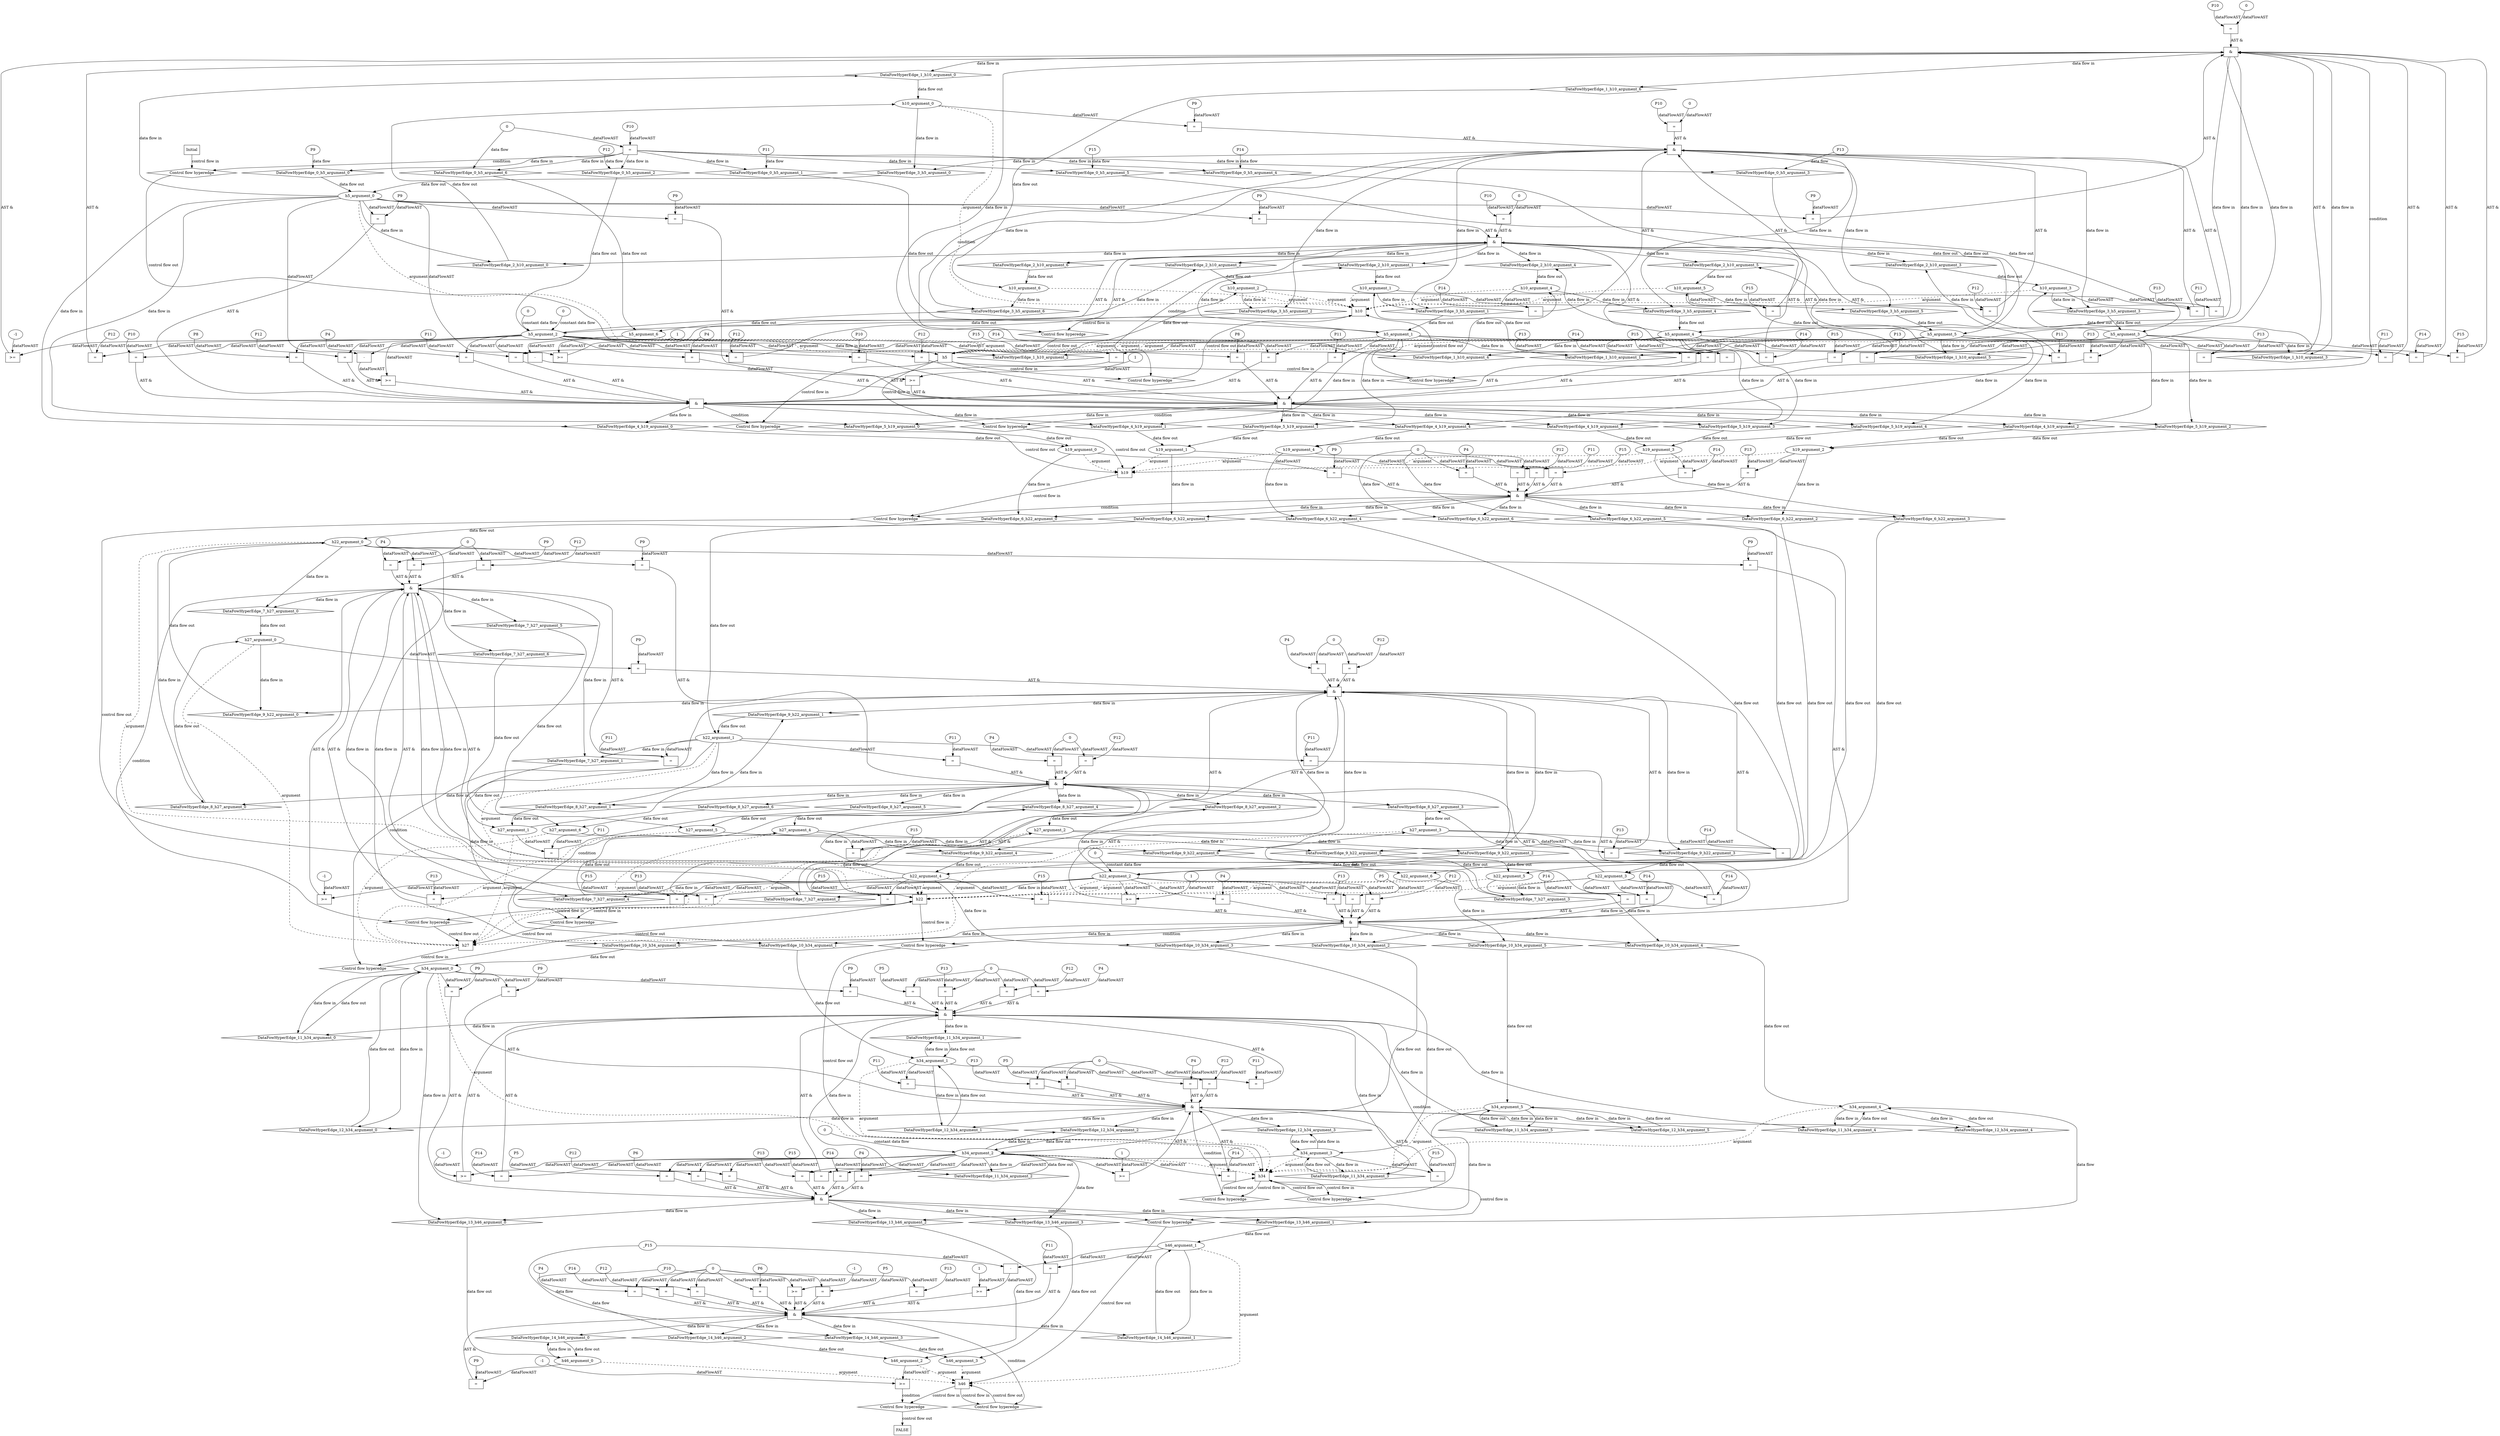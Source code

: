 digraph dag {
"h10" [label="h10" nodeName="h10" class=cfn  shape="rect"];
"h19" [label="h19" nodeName="h19" class=cfn  shape="rect"];
"h22" [label="h22" nodeName="h22" class=cfn  shape="rect"];
"h27" [label="h27" nodeName="h27" class=cfn  shape="rect"];
"h34" [label="h34" nodeName="h34" class=cfn  shape="rect"];
"h46" [label="h46" nodeName="h46" class=cfn  shape="rect"];
"h5" [label="h5" nodeName="h5" class=cfn  shape="rect"];
FALSE [label="FALSE" nodeName=FALSE class=cfn  shape="rect"];
Initial [label="Initial" nodeName=Initial class=cfn  shape="rect"];
ControlFowHyperEdge_0 [label="Control flow hyperedge" nodeName=ControlFowHyperEdge_0 class=controlFlowHyperEdge shape="diamond"];
"Initial" -> ControlFowHyperEdge_0 [label="control flow in"]
ControlFowHyperEdge_0 -> "h5" [label="control flow out"]
ControlFowHyperEdge_1 [label="Control flow hyperedge" nodeName=ControlFowHyperEdge_1 class=controlFlowHyperEdge shape="diamond"];
"h5" -> ControlFowHyperEdge_1 [label="control flow in"]
ControlFowHyperEdge_1 -> "h10" [label="control flow out"]
ControlFowHyperEdge_2 [label="Control flow hyperedge" nodeName=ControlFowHyperEdge_2 class=controlFlowHyperEdge shape="diamond"];
"h5" -> ControlFowHyperEdge_2 [label="control flow in"]
ControlFowHyperEdge_2 -> "h10" [label="control flow out"]
ControlFowHyperEdge_3 [label="Control flow hyperedge" nodeName=ControlFowHyperEdge_3 class=controlFlowHyperEdge shape="diamond"];
"h10" -> ControlFowHyperEdge_3 [label="control flow in"]
ControlFowHyperEdge_3 -> "h5" [label="control flow out"]
ControlFowHyperEdge_4 [label="Control flow hyperedge" nodeName=ControlFowHyperEdge_4 class=controlFlowHyperEdge shape="diamond"];
"h5" -> ControlFowHyperEdge_4 [label="control flow in"]
ControlFowHyperEdge_4 -> "h19" [label="control flow out"]
ControlFowHyperEdge_5 [label="Control flow hyperedge" nodeName=ControlFowHyperEdge_5 class=controlFlowHyperEdge shape="diamond"];
"h5" -> ControlFowHyperEdge_5 [label="control flow in"]
ControlFowHyperEdge_5 -> "h19" [label="control flow out"]
ControlFowHyperEdge_6 [label="Control flow hyperedge" nodeName=ControlFowHyperEdge_6 class=controlFlowHyperEdge shape="diamond"];
"h19" -> ControlFowHyperEdge_6 [label="control flow in"]
ControlFowHyperEdge_6 -> "h22" [label="control flow out"]
ControlFowHyperEdge_7 [label="Control flow hyperedge" nodeName=ControlFowHyperEdge_7 class=controlFlowHyperEdge shape="diamond"];
"h22" -> ControlFowHyperEdge_7 [label="control flow in"]
ControlFowHyperEdge_7 -> "h27" [label="control flow out"]
ControlFowHyperEdge_8 [label="Control flow hyperedge" nodeName=ControlFowHyperEdge_8 class=controlFlowHyperEdge shape="diamond"];
"h22" -> ControlFowHyperEdge_8 [label="control flow in"]
ControlFowHyperEdge_8 -> "h27" [label="control flow out"]
ControlFowHyperEdge_9 [label="Control flow hyperedge" nodeName=ControlFowHyperEdge_9 class=controlFlowHyperEdge shape="diamond"];
"h27" -> ControlFowHyperEdge_9 [label="control flow in"]
ControlFowHyperEdge_9 -> "h22" [label="control flow out"]
ControlFowHyperEdge_10 [label="Control flow hyperedge" nodeName=ControlFowHyperEdge_10 class=controlFlowHyperEdge shape="diamond"];
"h22" -> ControlFowHyperEdge_10 [label="control flow in"]
ControlFowHyperEdge_10 -> "h34" [label="control flow out"]
ControlFowHyperEdge_11 [label="Control flow hyperedge" nodeName=ControlFowHyperEdge_11 class=controlFlowHyperEdge shape="diamond"];
"h34" -> ControlFowHyperEdge_11 [label="control flow in"]
ControlFowHyperEdge_11 -> "h34" [label="control flow out"]
ControlFowHyperEdge_12 [label="Control flow hyperedge" nodeName=ControlFowHyperEdge_12 class=controlFlowHyperEdge shape="diamond"];
"h34" -> ControlFowHyperEdge_12 [label="control flow in"]
ControlFowHyperEdge_12 -> "h34" [label="control flow out"]
ControlFowHyperEdge_13 [label="Control flow hyperedge" nodeName=ControlFowHyperEdge_13 class=controlFlowHyperEdge shape="diamond"];
"h34" -> ControlFowHyperEdge_13 [label="control flow in"]
ControlFowHyperEdge_13 -> "h46" [label="control flow out"]
ControlFowHyperEdge_14 [label="Control flow hyperedge" nodeName=ControlFowHyperEdge_14 class=controlFlowHyperEdge shape="diamond"];
"h46" -> ControlFowHyperEdge_14 [label="control flow in"]
ControlFowHyperEdge_14 -> "h46" [label="control flow out"]
ControlFowHyperEdge_15 [label="Control flow hyperedge" nodeName=ControlFowHyperEdge_15 class=controlFlowHyperEdge shape="diamond"];
"h46" -> ControlFowHyperEdge_15 [label="control flow in"]
ControlFowHyperEdge_15 -> "FALSE" [label="control flow out"]
"h5_argument_0" [label="h5_argument_0" nodeName=argument0 class=argument  head="h5" shape="oval"];
"h5_argument_0" -> "h5"[label="argument" style="dashed"]
"h5_argument_1" [label="h5_argument_1" nodeName=argument1 class=argument  head="h5" shape="oval"];
"h5_argument_1" -> "h5"[label="argument" style="dashed"]
"h5_argument_2" [label="h5_argument_2" nodeName=argument2 class=argument  head="h5" shape="oval"];
"h5_argument_2" -> "h5"[label="argument" style="dashed"]
"h5_argument_3" [label="h5_argument_3" nodeName=argument3 class=argument  head="h5" shape="oval"];
"h5_argument_3" -> "h5"[label="argument" style="dashed"]
"h5_argument_4" [label="h5_argument_4" nodeName=argument4 class=argument  head="h5" shape="oval"];
"h5_argument_4" -> "h5"[label="argument" style="dashed"]
"h5_argument_5" [label="h5_argument_5" nodeName=argument5 class=argument  head="h5" shape="oval"];
"h5_argument_5" -> "h5"[label="argument" style="dashed"]
"h5_argument_6" [label="h5_argument_6" nodeName=argument6 class=argument  head="h5" shape="oval"];
"h5_argument_6" -> "h5"[label="argument" style="dashed"]
"h10_argument_0" [label="h10_argument_0" nodeName=argument0 class=argument  head="h10" shape="oval"];
"h10_argument_0" -> "h10"[label="argument" style="dashed"]
"h10_argument_1" [label="h10_argument_1" nodeName=argument1 class=argument  head="h10" shape="oval"];
"h10_argument_1" -> "h10"[label="argument" style="dashed"]
"h10_argument_2" [label="h10_argument_2" nodeName=argument2 class=argument  head="h10" shape="oval"];
"h10_argument_2" -> "h10"[label="argument" style="dashed"]
"h10_argument_3" [label="h10_argument_3" nodeName=argument3 class=argument  head="h10" shape="oval"];
"h10_argument_3" -> "h10"[label="argument" style="dashed"]
"h10_argument_4" [label="h10_argument_4" nodeName=argument4 class=argument  head="h10" shape="oval"];
"h10_argument_4" -> "h10"[label="argument" style="dashed"]
"h10_argument_5" [label="h10_argument_5" nodeName=argument5 class=argument  head="h10" shape="oval"];
"h10_argument_5" -> "h10"[label="argument" style="dashed"]
"h10_argument_6" [label="h10_argument_6" nodeName=argument6 class=argument  head="h10" shape="oval"];
"h10_argument_6" -> "h10"[label="argument" style="dashed"]
"h19_argument_0" [label="h19_argument_0" nodeName=argument0 class=argument  head="h19" shape="oval"];
"h19_argument_0" -> "h19"[label="argument" style="dashed"]
"h19_argument_1" [label="h19_argument_1" nodeName=argument1 class=argument  head="h19" shape="oval"];
"h19_argument_1" -> "h19"[label="argument" style="dashed"]
"h19_argument_2" [label="h19_argument_2" nodeName=argument2 class=argument  head="h19" shape="oval"];
"h19_argument_2" -> "h19"[label="argument" style="dashed"]
"h19_argument_3" [label="h19_argument_3" nodeName=argument3 class=argument  head="h19" shape="oval"];
"h19_argument_3" -> "h19"[label="argument" style="dashed"]
"h19_argument_4" [label="h19_argument_4" nodeName=argument4 class=argument  head="h19" shape="oval"];
"h19_argument_4" -> "h19"[label="argument" style="dashed"]
"h22_argument_0" [label="h22_argument_0" nodeName=argument0 class=argument  head="h22" shape="oval"];
"h22_argument_0" -> "h22"[label="argument" style="dashed"]
"h22_argument_1" [label="h22_argument_1" nodeName=argument1 class=argument  head="h22" shape="oval"];
"h22_argument_1" -> "h22"[label="argument" style="dashed"]
"h22_argument_2" [label="h22_argument_2" nodeName=argument2 class=argument  head="h22" shape="oval"];
"h22_argument_2" -> "h22"[label="argument" style="dashed"]
"h22_argument_3" [label="h22_argument_3" nodeName=argument3 class=argument  head="h22" shape="oval"];
"h22_argument_3" -> "h22"[label="argument" style="dashed"]
"h22_argument_4" [label="h22_argument_4" nodeName=argument4 class=argument  head="h22" shape="oval"];
"h22_argument_4" -> "h22"[label="argument" style="dashed"]
"h22_argument_5" [label="h22_argument_5" nodeName=argument5 class=argument  head="h22" shape="oval"];
"h22_argument_5" -> "h22"[label="argument" style="dashed"]
"h22_argument_6" [label="h22_argument_6" nodeName=argument6 class=argument  head="h22" shape="oval"];
"h22_argument_6" -> "h22"[label="argument" style="dashed"]
"h27_argument_0" [label="h27_argument_0" nodeName=argument0 class=argument  head="h27" shape="oval"];
"h27_argument_0" -> "h27"[label="argument" style="dashed"]
"h27_argument_1" [label="h27_argument_1" nodeName=argument1 class=argument  head="h27" shape="oval"];
"h27_argument_1" -> "h27"[label="argument" style="dashed"]
"h27_argument_2" [label="h27_argument_2" nodeName=argument2 class=argument  head="h27" shape="oval"];
"h27_argument_2" -> "h27"[label="argument" style="dashed"]
"h27_argument_3" [label="h27_argument_3" nodeName=argument3 class=argument  head="h27" shape="oval"];
"h27_argument_3" -> "h27"[label="argument" style="dashed"]
"h27_argument_4" [label="h27_argument_4" nodeName=argument4 class=argument  head="h27" shape="oval"];
"h27_argument_4" -> "h27"[label="argument" style="dashed"]
"h27_argument_5" [label="h27_argument_5" nodeName=argument5 class=argument  head="h27" shape="oval"];
"h27_argument_5" -> "h27"[label="argument" style="dashed"]
"h27_argument_6" [label="h27_argument_6" nodeName=argument6 class=argument  head="h27" shape="oval"];
"h27_argument_6" -> "h27"[label="argument" style="dashed"]
"h34_argument_0" [label="h34_argument_0" nodeName=argument0 class=argument  head="h34" shape="oval"];
"h34_argument_0" -> "h34"[label="argument" style="dashed"]
"h34_argument_1" [label="h34_argument_1" nodeName=argument1 class=argument  head="h34" shape="oval"];
"h34_argument_1" -> "h34"[label="argument" style="dashed"]
"h34_argument_2" [label="h34_argument_2" nodeName=argument2 class=argument  head="h34" shape="oval"];
"h34_argument_2" -> "h34"[label="argument" style="dashed"]
"h34_argument_3" [label="h34_argument_3" nodeName=argument3 class=argument  head="h34" shape="oval"];
"h34_argument_3" -> "h34"[label="argument" style="dashed"]
"h34_argument_4" [label="h34_argument_4" nodeName=argument4 class=argument  head="h34" shape="oval"];
"h34_argument_4" -> "h34"[label="argument" style="dashed"]
"h34_argument_5" [label="h34_argument_5" nodeName=argument5 class=argument  head="h34" shape="oval"];
"h34_argument_5" -> "h34"[label="argument" style="dashed"]
"h46_argument_0" [label="h46_argument_0" nodeName=argument0 class=argument  head="h46" shape="oval"];
"h46_argument_0" -> "h46"[label="argument" style="dashed"]
"h46_argument_1" [label="h46_argument_1" nodeName=argument1 class=argument  head="h46" shape="oval"];
"h46_argument_1" -> "h46"[label="argument" style="dashed"]
"h46_argument_2" [label="h46_argument_2" nodeName=argument2 class=argument  head="h46" shape="oval"];
"h46_argument_2" -> "h46"[label="argument" style="dashed"]
"h46_argument_3" [label="h46_argument_3" nodeName=argument3 class=argument  head="h46" shape="oval"];
"h46_argument_3" -> "h46"[label="argument" style="dashed"]

"xxxh5___Initial_0xxxguard_0_node_0" [label="=" nodeName="xxxh5___Initial_0xxxguard_0_node_0" class=Operator  shape="rect"];
"xxxh5___Initial_0xxxguard_0_node_1" [label="P10" nodeName="xxxh5___Initial_0xxxguard_0_node_1" class=Constant ];
"xxxh5___Initial_0xxxguard_0_node_1" -> "xxxh5___Initial_0xxxguard_0_node_0"[label="dataFlowAST"]
"xxxh5___Initial_0xxxdataFlow_0_node_0" -> "xxxh5___Initial_0xxxguard_0_node_0"[label="dataFlowAST"]

"xxxh5___Initial_0xxxguard_0_node_0" -> "ControlFowHyperEdge_0" [label="condition"];
"xxxh5___Initial_0xxxdataFlow_0_node_0" [label="0" nodeName="xxxh5___Initial_0xxxdataFlow_0_node_0" class=Literal ];

"xxxh5___Initial_0xxxdataFlow_0_node_0" -> "DataFowHyperEdge_0_h5_argument_6" [label="data flow"];
"xxxh5___Initial_0xxxdataFlow1_node_0" [label="P13" nodeName="xxxh5___Initial_0xxxdataFlow1_node_0" class=Constant ];

"xxxh5___Initial_0xxxdataFlow1_node_0" -> "DataFowHyperEdge_0_h5_argument_3" [label="data flow"];
"xxxh5___Initial_0xxxdataFlow2_node_0" [label="P11" nodeName="xxxh5___Initial_0xxxdataFlow2_node_0" class=Constant ];

"xxxh5___Initial_0xxxdataFlow2_node_0" -> "DataFowHyperEdge_0_h5_argument_1" [label="data flow"];
"xxxh5___Initial_0xxxdataFlow3_node_0" [label="P9" nodeName="xxxh5___Initial_0xxxdataFlow3_node_0" class=Constant ];

"xxxh5___Initial_0xxxdataFlow3_node_0" -> "DataFowHyperEdge_0_h5_argument_0" [label="data flow"];
"xxxh5___Initial_0xxxdataFlow4_node_0" [label="P14" nodeName="xxxh5___Initial_0xxxdataFlow4_node_0" class=Constant ];

"xxxh5___Initial_0xxxdataFlow4_node_0" -> "DataFowHyperEdge_0_h5_argument_4" [label="data flow"];
"xxxh5___Initial_0xxxdataFlow5_node_0" [label="P15" nodeName="xxxh5___Initial_0xxxdataFlow5_node_0" class=Constant ];

"xxxh5___Initial_0xxxdataFlow5_node_0" -> "DataFowHyperEdge_0_h5_argument_5" [label="data flow"];
"xxxh5___Initial_0xxxdataFlow6_node_0" [label="P12" nodeName="xxxh5___Initial_0xxxdataFlow6_node_0" class=Constant ];

"xxxh5___Initial_0xxxdataFlow6_node_0" -> "DataFowHyperEdge_0_h5_argument_2" [label="data flow"];
"xxxh10___h5_1xxx_and" [label="&" nodeName="xxxh10___h5_1xxx_and" class=Operator shape="rect"];
"xxxh10___h5_1xxxguard3_node_0" [label=">=" nodeName="xxxh10___h5_1xxxguard3_node_0" class=Operator  shape="rect"];
"xxxh10___h5_1xxxguard3_node_1" [label="-1" nodeName="xxxh10___h5_1xxxguard3_node_1" class=Literal ];
"xxxh10___h5_1xxxguard3_node_1" -> "xxxh10___h5_1xxxguard3_node_0"[label="dataFlowAST"]
"h5_argument_2" -> "xxxh10___h5_1xxxguard3_node_0"[label="dataFlowAST"]

"xxxh10___h5_1xxxguard3_node_0" -> "xxxh10___h5_1xxx_and" [label="AST &"];
"xxxh10___h5_1xxxguard5_node_0" [label="=" nodeName="xxxh10___h5_1xxxguard5_node_0" class=Operator  shape="rect"];
"xxxh10___h5_1xxxguard5_node_1" [label="P9" nodeName="xxxh10___h5_1xxxguard5_node_1" class=Constant ];
"xxxh10___h5_1xxxguard5_node_1" -> "xxxh10___h5_1xxxguard5_node_0"[label="dataFlowAST"]
"h5_argument_0" -> "xxxh10___h5_1xxxguard5_node_0"[label="dataFlowAST"]

"xxxh10___h5_1xxxguard5_node_0" -> "xxxh10___h5_1xxx_and" [label="AST &"];
"xxxh10___h5_1xxxguard7_node_0" [label="=" nodeName="xxxh10___h5_1xxxguard7_node_0" class=Operator  shape="rect"];
"xxxh10___h5_1xxxguard7_node_1" [label="P11" nodeName="xxxh10___h5_1xxxguard7_node_1" class=Constant ];
"xxxh10___h5_1xxxguard7_node_1" -> "xxxh10___h5_1xxxguard7_node_0"[label="dataFlowAST"]
"h5_argument_1" -> "xxxh10___h5_1xxxguard7_node_0"[label="dataFlowAST"]

"xxxh10___h5_1xxxguard7_node_0" -> "xxxh10___h5_1xxx_and" [label="AST &"];
"xxxh10___h5_1xxxguard_0_node_0" [label="=" nodeName="xxxh10___h5_1xxxguard_0_node_0" class=Operator  shape="rect"];
"xxxh10___h5_1xxxguard_0_node_1" [label="P13" nodeName="xxxh10___h5_1xxxguard_0_node_1" class=Constant ];
"xxxh10___h5_1xxxguard_0_node_1" -> "xxxh10___h5_1xxxguard_0_node_0"[label="dataFlowAST"]
"h5_argument_3" -> "xxxh10___h5_1xxxguard_0_node_0"[label="dataFlowAST"]

"xxxh10___h5_1xxxguard_0_node_0" -> "xxxh10___h5_1xxx_and" [label="AST &"];
"xxxh10___h5_1xxxguard1_node_0" [label="=" nodeName="xxxh10___h5_1xxxguard1_node_0" class=Operator  shape="rect"];
"xxxh10___h5_1xxxguard1_node_1" [label="P14" nodeName="xxxh10___h5_1xxxguard1_node_1" class=Constant ];
"xxxh10___h5_1xxxguard1_node_1" -> "xxxh10___h5_1xxxguard1_node_0"[label="dataFlowAST"]
"h5_argument_4" -> "xxxh10___h5_1xxxguard1_node_0"[label="dataFlowAST"]

"xxxh10___h5_1xxxguard1_node_0" -> "xxxh10___h5_1xxx_and" [label="AST &"];
"xxxh10___h5_1xxxguard2_node_0" [label="=" nodeName="xxxh10___h5_1xxxguard2_node_0" class=Operator  shape="rect"];
"xxxh10___h5_1xxxguard2_node_1" [label="P12" nodeName="xxxh10___h5_1xxxguard2_node_1" class=Constant ];
"xxxh10___h5_1xxxguard2_node_1" -> "xxxh10___h5_1xxxguard2_node_0"[label="dataFlowAST"]
"h5_argument_2" -> "xxxh10___h5_1xxxguard2_node_0"[label="dataFlowAST"]

"xxxh10___h5_1xxxguard2_node_0" -> "xxxh10___h5_1xxx_and" [label="AST &"];
"xxxh10___h5_1xxxguard4_node_0" [label="=" nodeName="xxxh10___h5_1xxxguard4_node_0" class=Operator  shape="rect"];
"xxxh10___h5_1xxxguard4_node_1" [label="P10" nodeName="xxxh10___h5_1xxxguard4_node_1" class=Constant ];
"xxxh10___h5_1xxxguard4_node_2" [label="0" nodeName="xxxh10___h5_1xxxguard4_node_2" class=Literal ];
"xxxh10___h5_1xxxguard4_node_1" -> "xxxh10___h5_1xxxguard4_node_0"[label="dataFlowAST"]
"xxxh10___h5_1xxxguard4_node_2" -> "xxxh10___h5_1xxxguard4_node_0"[label="dataFlowAST"]

"xxxh10___h5_1xxxguard4_node_0" -> "xxxh10___h5_1xxx_and" [label="AST &"];
"xxxh10___h5_1xxxguard6_node_0" [label="=" nodeName="xxxh10___h5_1xxxguard6_node_0" class=Operator  shape="rect"];
"xxxh10___h5_1xxxguard6_node_1" [label="P15" nodeName="xxxh10___h5_1xxxguard6_node_1" class=Constant ];
"xxxh10___h5_1xxxguard6_node_1" -> "xxxh10___h5_1xxxguard6_node_0"[label="dataFlowAST"]
"h5_argument_5" -> "xxxh10___h5_1xxxguard6_node_0"[label="dataFlowAST"]

"xxxh10___h5_1xxxguard6_node_0" -> "xxxh10___h5_1xxx_and" [label="AST &"];
"xxxh10___h5_1xxx_and" -> "ControlFowHyperEdge_1" [label="condition"];
"xxxh10___h5_2xxx_and" [label="&" nodeName="xxxh10___h5_2xxx_and" class=Operator shape="rect"];
"xxxh10___h5_2xxxguard4_node_0" [label="=" nodeName="xxxh10___h5_2xxxguard4_node_0" class=Operator  shape="rect"];
"xxxh10___h5_2xxxguard4_node_1" [label="P10" nodeName="xxxh10___h5_2xxxguard4_node_1" class=Constant ];
"xxxh10___h5_2xxxguard4_node_2" [label="0" nodeName="xxxh10___h5_2xxxguard4_node_2" class=Literal ];
"xxxh10___h5_2xxxguard4_node_1" -> "xxxh10___h5_2xxxguard4_node_0"[label="dataFlowAST"]
"xxxh10___h5_2xxxguard4_node_2" -> "xxxh10___h5_2xxxguard4_node_0"[label="dataFlowAST"]

"xxxh10___h5_2xxxguard4_node_0" -> "xxxh10___h5_2xxx_and" [label="AST &"];
"xxxh10___h5_2xxxguard3_node_0" [label=">=" nodeName="xxxh10___h5_2xxxguard3_node_0" class=Operator  shape="rect"];
"xxxh10___h5_2xxxguard3_node_2" [label="1" nodeName="xxxh10___h5_2xxxguard3_node_2" class=Literal ];
"h5_argument_2" -> "xxxh10___h5_2xxxguard3_node_0"[label="dataFlowAST"]
"xxxh10___h5_2xxxguard3_node_2" -> "xxxh10___h5_2xxxguard3_node_0"[label="dataFlowAST"]

"xxxh10___h5_2xxxguard3_node_0" -> "xxxh10___h5_2xxx_and" [label="AST &"];
"xxxh10___h5_2xxxguard6_node_0" [label="=" nodeName="xxxh10___h5_2xxxguard6_node_0" class=Operator  shape="rect"];
"xxxh10___h5_2xxxguard6_node_1" [label="P15" nodeName="xxxh10___h5_2xxxguard6_node_1" class=Constant ];
"xxxh10___h5_2xxxguard6_node_1" -> "xxxh10___h5_2xxxguard6_node_0"[label="dataFlowAST"]
"h5_argument_5" -> "xxxh10___h5_2xxxguard6_node_0"[label="dataFlowAST"]

"xxxh10___h5_2xxxguard6_node_0" -> "xxxh10___h5_2xxx_and" [label="AST &"];
"xxxh10___h5_2xxxguard5_node_0" [label="=" nodeName="xxxh10___h5_2xxxguard5_node_0" class=Operator  shape="rect"];
"xxxh10___h5_2xxxguard5_node_1" [label="P9" nodeName="xxxh10___h5_2xxxguard5_node_1" class=Constant ];
"xxxh10___h5_2xxxguard5_node_1" -> "xxxh10___h5_2xxxguard5_node_0"[label="dataFlowAST"]
"h5_argument_0" -> "xxxh10___h5_2xxxguard5_node_0"[label="dataFlowAST"]

"xxxh10___h5_2xxxguard5_node_0" -> "xxxh10___h5_2xxx_and" [label="AST &"];
"xxxh10___h5_2xxxguard2_node_0" [label="=" nodeName="xxxh10___h5_2xxxguard2_node_0" class=Operator  shape="rect"];
"xxxh10___h5_2xxxguard2_node_1" [label="P12" nodeName="xxxh10___h5_2xxxguard2_node_1" class=Constant ];
"xxxh10___h5_2xxxguard2_node_1" -> "xxxh10___h5_2xxxguard2_node_0"[label="dataFlowAST"]
"h5_argument_2" -> "xxxh10___h5_2xxxguard2_node_0"[label="dataFlowAST"]

"xxxh10___h5_2xxxguard2_node_0" -> "xxxh10___h5_2xxx_and" [label="AST &"];
"xxxh10___h5_2xxxguard_0_node_0" [label="=" nodeName="xxxh10___h5_2xxxguard_0_node_0" class=Operator  shape="rect"];
"xxxh10___h5_2xxxguard_0_node_1" [label="P13" nodeName="xxxh10___h5_2xxxguard_0_node_1" class=Constant ];
"xxxh10___h5_2xxxguard_0_node_1" -> "xxxh10___h5_2xxxguard_0_node_0"[label="dataFlowAST"]
"h5_argument_3" -> "xxxh10___h5_2xxxguard_0_node_0"[label="dataFlowAST"]

"xxxh10___h5_2xxxguard_0_node_0" -> "xxxh10___h5_2xxx_and" [label="AST &"];
"xxxh10___h5_2xxxguard7_node_0" [label="=" nodeName="xxxh10___h5_2xxxguard7_node_0" class=Operator  shape="rect"];
"xxxh10___h5_2xxxguard7_node_1" [label="P11" nodeName="xxxh10___h5_2xxxguard7_node_1" class=Constant ];
"xxxh10___h5_2xxxguard7_node_1" -> "xxxh10___h5_2xxxguard7_node_0"[label="dataFlowAST"]
"h5_argument_1" -> "xxxh10___h5_2xxxguard7_node_0"[label="dataFlowAST"]

"xxxh10___h5_2xxxguard7_node_0" -> "xxxh10___h5_2xxx_and" [label="AST &"];
"xxxh10___h5_2xxxguard1_node_0" [label="=" nodeName="xxxh10___h5_2xxxguard1_node_0" class=Operator  shape="rect"];
"xxxh10___h5_2xxxguard1_node_1" [label="P14" nodeName="xxxh10___h5_2xxxguard1_node_1" class=Constant ];
"xxxh10___h5_2xxxguard1_node_1" -> "xxxh10___h5_2xxxguard1_node_0"[label="dataFlowAST"]
"h5_argument_4" -> "xxxh10___h5_2xxxguard1_node_0"[label="dataFlowAST"]

"xxxh10___h5_2xxxguard1_node_0" -> "xxxh10___h5_2xxx_and" [label="AST &"];
"xxxh10___h5_2xxx_and" -> "ControlFowHyperEdge_2" [label="condition"];
"xxxh5___h10_3xxx_and" [label="&" nodeName="xxxh5___h10_3xxx_and" class=Operator shape="rect"];
"xxxh5___h10_3xxxguard5_node_0" [label="=" nodeName="xxxh5___h10_3xxxguard5_node_0" class=Operator  shape="rect"];
"xxxh5___h10_3xxxguard5_node_1" [label="P10" nodeName="xxxh5___h10_3xxxguard5_node_1" class=Constant ];
"xxxh5___h10_3xxxguard5_node_2" [label="0" nodeName="xxxh5___h10_3xxxguard5_node_2" class=Literal ];
"xxxh5___h10_3xxxguard5_node_1" -> "xxxh5___h10_3xxxguard5_node_0"[label="dataFlowAST"]
"xxxh5___h10_3xxxguard5_node_2" -> "xxxh5___h10_3xxxguard5_node_0"[label="dataFlowAST"]

"xxxh5___h10_3xxxguard5_node_0" -> "xxxh5___h10_3xxx_and" [label="AST &"];
"xxxh5___h10_3xxxguard4_node_0" [label="=" nodeName="xxxh5___h10_3xxxguard4_node_0" class=Operator  shape="rect"];
"xxxh5___h10_3xxxguard4_node_1" [label="P11" nodeName="xxxh5___h10_3xxxguard4_node_1" class=Constant ];
"xxxh5___h10_3xxxguard4_node_1" -> "xxxh5___h10_3xxxguard4_node_0"[label="dataFlowAST"]
"h10_argument_1" -> "xxxh5___h10_3xxxguard4_node_0"[label="dataFlowAST"]

"xxxh5___h10_3xxxguard4_node_0" -> "xxxh5___h10_3xxx_and" [label="AST &"];
"xxxh5___h10_3xxxguard1_node_0" [label="=" nodeName="xxxh5___h10_3xxxguard1_node_0" class=Operator  shape="rect"];
"xxxh5___h10_3xxxguard1_node_1" [label="P15" nodeName="xxxh5___h10_3xxxguard1_node_1" class=Constant ];
"xxxh5___h10_3xxxguard1_node_1" -> "xxxh5___h10_3xxxguard1_node_0"[label="dataFlowAST"]
"h10_argument_5" -> "xxxh5___h10_3xxxguard1_node_0"[label="dataFlowAST"]

"xxxh5___h10_3xxxguard1_node_0" -> "xxxh5___h10_3xxx_and" [label="AST &"];
"xxxh5___h10_3xxxguard_0_node_0" [label="=" nodeName="xxxh5___h10_3xxxguard_0_node_0" class=Operator  shape="rect"];
"xxxh5___h10_3xxxguard_0_node_1" [label="P14" nodeName="xxxh5___h10_3xxxguard_0_node_1" class=Constant ];
"xxxh5___h10_3xxxguard_0_node_1" -> "xxxh5___h10_3xxxguard_0_node_0"[label="dataFlowAST"]
"h10_argument_4" -> "xxxh5___h10_3xxxguard_0_node_0"[label="dataFlowAST"]

"xxxh5___h10_3xxxguard_0_node_0" -> "xxxh5___h10_3xxx_and" [label="AST &"];
"xxxh5___h10_3xxxguard6_node_0" [label="=" nodeName="xxxh5___h10_3xxxguard6_node_0" class=Operator  shape="rect"];
"xxxh5___h10_3xxxguard6_node_1" [label="P12" nodeName="xxxh5___h10_3xxxguard6_node_1" class=Constant ];
"xxxh5___h10_3xxxguard6_node_1" -> "xxxh5___h10_3xxxguard6_node_0"[label="dataFlowAST"]
"h10_argument_2" -> "xxxh5___h10_3xxxguard6_node_0"[label="dataFlowAST"]

"xxxh5___h10_3xxxguard6_node_0" -> "xxxh5___h10_3xxx_and" [label="AST &"];
"xxxh5___h10_3xxxguard2_node_0" [label="=" nodeName="xxxh5___h10_3xxxguard2_node_0" class=Operator  shape="rect"];
"xxxh5___h10_3xxxguard2_node_1" [label="P13" nodeName="xxxh5___h10_3xxxguard2_node_1" class=Constant ];
"xxxh5___h10_3xxxguard2_node_1" -> "xxxh5___h10_3xxxguard2_node_0"[label="dataFlowAST"]
"h10_argument_3" -> "xxxh5___h10_3xxxguard2_node_0"[label="dataFlowAST"]

"xxxh5___h10_3xxxguard2_node_0" -> "xxxh5___h10_3xxx_and" [label="AST &"];
"xxxh5___h10_3xxxguard3_node_0" [label="=" nodeName="xxxh5___h10_3xxxguard3_node_0" class=Operator  shape="rect"];
"xxxh5___h10_3xxxguard3_node_1" [label="P9" nodeName="xxxh5___h10_3xxxguard3_node_1" class=Constant ];
"xxxh5___h10_3xxxguard3_node_1" -> "xxxh5___h10_3xxxguard3_node_0"[label="dataFlowAST"]
"h10_argument_0" -> "xxxh5___h10_3xxxguard3_node_0"[label="dataFlowAST"]

"xxxh5___h10_3xxxguard3_node_0" -> "xxxh5___h10_3xxx_and" [label="AST &"];
"xxxh5___h10_3xxx_and" -> "ControlFowHyperEdge_3" [label="condition"];
"xxxh19___h5_4xxx_and" [label="&" nodeName="xxxh19___h5_4xxx_and" class=Operator shape="rect"];
"xxxh19___h5_4xxxguard2_node_0" [label="=" nodeName="xxxh19___h5_4xxxguard2_node_0" class=Operator  shape="rect"];
"xxxh19___h5_4xxxguard2_node_2" [label="P4" nodeName="xxxh19___h5_4xxxguard2_node_2" class=Constant ];
"h5_argument_2" -> "xxxh19___h5_4xxxguard2_node_0"[label="dataFlowAST"]
"xxxh19___h5_4xxxguard2_node_2" -> "xxxh19___h5_4xxxguard2_node_0"[label="dataFlowAST"]

"xxxh19___h5_4xxxguard2_node_0" -> "xxxh19___h5_4xxx_and" [label="AST &"];
"xxxh19___h5_4xxxguard1_node_0" [label="=" nodeName="xxxh19___h5_4xxxguard1_node_0" class=Operator  shape="rect"];
"xxxh19___h5_4xxxguard1_node_1" [label="P11" nodeName="xxxh19___h5_4xxxguard1_node_1" class=Constant ];
"xxxh19___h5_4xxxguard1_node_1" -> "xxxh19___h5_4xxxguard1_node_0"[label="dataFlowAST"]
"h5_argument_1" -> "xxxh19___h5_4xxxguard1_node_0"[label="dataFlowAST"]

"xxxh19___h5_4xxxguard1_node_0" -> "xxxh19___h5_4xxx_and" [label="AST &"];
"xxxh19___h5_4xxxguard9_node_0" [label="=" nodeName="xxxh19___h5_4xxxguard9_node_0" class=Operator  shape="rect"];
"xxxh19___h5_4xxxguard9_node_1" [label="P12" nodeName="xxxh19___h5_4xxxguard9_node_1" class=Constant ];
"xxxh19___h5_4xxxguard9_node_1" -> "xxxh19___h5_4xxxguard9_node_0"[label="dataFlowAST"]
"h5_argument_2" -> "xxxh19___h5_4xxxguard9_node_0"[label="dataFlowAST"]

"xxxh19___h5_4xxxguard9_node_0" -> "xxxh19___h5_4xxx_and" [label="AST &"];
"xxxh19___h5_4xxxguard3_node_0" [label="=" nodeName="xxxh19___h5_4xxxguard3_node_0" class=Operator  shape="rect"];
"xxxh19___h5_4xxxguard3_node_1" [label="P9" nodeName="xxxh19___h5_4xxxguard3_node_1" class=Constant ];
"xxxh19___h5_4xxxguard3_node_1" -> "xxxh19___h5_4xxxguard3_node_0"[label="dataFlowAST"]
"h5_argument_0" -> "xxxh19___h5_4xxxguard3_node_0"[label="dataFlowAST"]

"xxxh19___h5_4xxxguard3_node_0" -> "xxxh19___h5_4xxx_and" [label="AST &"];
"xxxh19___h5_4xxxguard7_node_0" [label="=" nodeName="xxxh19___h5_4xxxguard7_node_0" class=Operator  shape="rect"];
"xxxh19___h5_4xxxguard7_node_1" [label="P8" nodeName="xxxh19___h5_4xxxguard7_node_1" class=Constant ];
"xxxh19___h5_4xxxguard7_node_1" -> "xxxh19___h5_4xxxguard7_node_0"[label="dataFlowAST"]
"h5_argument_2" -> "xxxh19___h5_4xxxguard7_node_0"[label="dataFlowAST"]

"xxxh19___h5_4xxxguard7_node_0" -> "xxxh19___h5_4xxx_and" [label="AST &"];
"xxxh19___h5_4xxxguard5_node_0" [label=">=" nodeName="xxxh19___h5_4xxxguard5_node_0" class=Operator  shape="rect"];
"xxxh19___h5_4xxxguard5_node_2" [label="-" nodeName="xxxh19___h5_4xxxguard5_node_2" class= Operator shape="rect"];
"h5_argument_2" -> "xxxh19___h5_4xxxguard5_node_0"[label="dataFlowAST"]
"xxxh19___h5_4xxxguard5_node_2" -> "xxxh19___h5_4xxxguard5_node_0"[label="dataFlowAST"]
"h5_argument_6" -> "xxxh19___h5_4xxxguard5_node_2"[label="dataFlowAST"]
"h5_argument_0" -> "xxxh19___h5_4xxxguard5_node_2"[label="dataFlowAST"]

"xxxh19___h5_4xxxguard5_node_0" -> "xxxh19___h5_4xxx_and" [label="AST &"];
"xxxh19___h5_4xxxguard8_node_0" [label="=" nodeName="xxxh19___h5_4xxxguard8_node_0" class=Operator  shape="rect"];
"xxxh19___h5_4xxxguard8_node_1" [label="P13" nodeName="xxxh19___h5_4xxxguard8_node_1" class=Constant ];
"xxxh19___h5_4xxxguard8_node_1" -> "xxxh19___h5_4xxxguard8_node_0"[label="dataFlowAST"]
"h5_argument_3" -> "xxxh19___h5_4xxxguard8_node_0"[label="dataFlowAST"]

"xxxh19___h5_4xxxguard8_node_0" -> "xxxh19___h5_4xxx_and" [label="AST &"];
"xxxh19___h5_4xxxguard_0_node_0" [label="=" nodeName="xxxh19___h5_4xxxguard_0_node_0" class=Operator  shape="rect"];
"xxxh19___h5_4xxxguard_0_node_1" [label="P10" nodeName="xxxh19___h5_4xxxguard_0_node_1" class=Constant ];
"xxxh19___h5_4xxxguard_0_node_1" -> "xxxh19___h5_4xxxguard_0_node_0"[label="dataFlowAST"]
"h5_argument_2" -> "xxxh19___h5_4xxxguard_0_node_0"[label="dataFlowAST"]

"xxxh19___h5_4xxxguard_0_node_0" -> "xxxh19___h5_4xxx_and" [label="AST &"];
"xxxh19___h5_4xxxguard4_node_0" [label="=" nodeName="xxxh19___h5_4xxxguard4_node_0" class=Operator  shape="rect"];
"xxxh19___h5_4xxxguard4_node_1" [label="P15" nodeName="xxxh19___h5_4xxxguard4_node_1" class=Constant ];
"xxxh19___h5_4xxxguard4_node_1" -> "xxxh19___h5_4xxxguard4_node_0"[label="dataFlowAST"]
"h5_argument_5" -> "xxxh19___h5_4xxxguard4_node_0"[label="dataFlowAST"]

"xxxh19___h5_4xxxguard4_node_0" -> "xxxh19___h5_4xxx_and" [label="AST &"];
"xxxh19___h5_4xxxguard6_node_0" [label="=" nodeName="xxxh19___h5_4xxxguard6_node_0" class=Operator  shape="rect"];
"xxxh19___h5_4xxxguard6_node_1" [label="P14" nodeName="xxxh19___h5_4xxxguard6_node_1" class=Constant ];
"xxxh19___h5_4xxxguard6_node_1" -> "xxxh19___h5_4xxxguard6_node_0"[label="dataFlowAST"]
"h5_argument_4" -> "xxxh19___h5_4xxxguard6_node_0"[label="dataFlowAST"]

"xxxh19___h5_4xxxguard6_node_0" -> "xxxh19___h5_4xxx_and" [label="AST &"];
"xxxh19___h5_4xxx_and" -> "ControlFowHyperEdge_4" [label="condition"];
"xxxh19___h5_5xxx_and" [label="&" nodeName="xxxh19___h5_5xxx_and" class=Operator shape="rect"];
"xxxh19___h5_5xxxguard6_node_0" [label="=" nodeName="xxxh19___h5_5xxxguard6_node_0" class=Operator  shape="rect"];
"xxxh19___h5_5xxxguard6_node_1" [label="P14" nodeName="xxxh19___h5_5xxxguard6_node_1" class=Constant ];
"xxxh19___h5_5xxxguard6_node_1" -> "xxxh19___h5_5xxxguard6_node_0"[label="dataFlowAST"]
"h5_argument_4" -> "xxxh19___h5_5xxxguard6_node_0"[label="dataFlowAST"]

"xxxh19___h5_5xxxguard6_node_0" -> "xxxh19___h5_5xxx_and" [label="AST &"];
"xxxh19___h5_5xxxguard1_node_0" [label="=" nodeName="xxxh19___h5_5xxxguard1_node_0" class=Operator  shape="rect"];
"xxxh19___h5_5xxxguard1_node_1" [label="P11" nodeName="xxxh19___h5_5xxxguard1_node_1" class=Constant ];
"xxxh19___h5_5xxxguard1_node_1" -> "xxxh19___h5_5xxxguard1_node_0"[label="dataFlowAST"]
"h5_argument_1" -> "xxxh19___h5_5xxxguard1_node_0"[label="dataFlowAST"]

"xxxh19___h5_5xxxguard1_node_0" -> "xxxh19___h5_5xxx_and" [label="AST &"];
"xxxh19___h5_5xxxguard8_node_0" [label="=" nodeName="xxxh19___h5_5xxxguard8_node_0" class=Operator  shape="rect"];
"xxxh19___h5_5xxxguard8_node_1" [label="P13" nodeName="xxxh19___h5_5xxxguard8_node_1" class=Constant ];
"xxxh19___h5_5xxxguard8_node_1" -> "xxxh19___h5_5xxxguard8_node_0"[label="dataFlowAST"]
"h5_argument_3" -> "xxxh19___h5_5xxxguard8_node_0"[label="dataFlowAST"]

"xxxh19___h5_5xxxguard8_node_0" -> "xxxh19___h5_5xxx_and" [label="AST &"];
"xxxh19___h5_5xxxguard7_node_0" [label="=" nodeName="xxxh19___h5_5xxxguard7_node_0" class=Operator  shape="rect"];
"xxxh19___h5_5xxxguard7_node_1" [label="P8" nodeName="xxxh19___h5_5xxxguard7_node_1" class=Constant ];
"xxxh19___h5_5xxxguard7_node_1" -> "xxxh19___h5_5xxxguard7_node_0"[label="dataFlowAST"]
"h5_argument_2" -> "xxxh19___h5_5xxxguard7_node_0"[label="dataFlowAST"]

"xxxh19___h5_5xxxguard7_node_0" -> "xxxh19___h5_5xxx_and" [label="AST &"];
"xxxh19___h5_5xxxguard2_node_0" [label="=" nodeName="xxxh19___h5_5xxxguard2_node_0" class=Operator  shape="rect"];
"xxxh19___h5_5xxxguard2_node_2" [label="P4" nodeName="xxxh19___h5_5xxxguard2_node_2" class=Constant ];
"h5_argument_2" -> "xxxh19___h5_5xxxguard2_node_0"[label="dataFlowAST"]
"xxxh19___h5_5xxxguard2_node_2" -> "xxxh19___h5_5xxxguard2_node_0"[label="dataFlowAST"]

"xxxh19___h5_5xxxguard2_node_0" -> "xxxh19___h5_5xxx_and" [label="AST &"];
"xxxh19___h5_5xxxguard5_node_0" [label=">=" nodeName="xxxh19___h5_5xxxguard5_node_0" class=Operator  shape="rect"];
"xxxh19___h5_5xxxguard5_node_1" [label="-" nodeName="xxxh19___h5_5xxxguard5_node_1" class= Operator shape="rect"];
"xxxh19___h5_5xxxguard5_node_4" [label="1" nodeName="xxxh19___h5_5xxxguard5_node_4" class=Literal ];
"xxxh19___h5_5xxxguard5_node_1" -> "xxxh19___h5_5xxxguard5_node_0"[label="dataFlowAST"]
"xxxh19___h5_5xxxguard5_node_4" -> "xxxh19___h5_5xxxguard5_node_0"[label="dataFlowAST"]
"h5_argument_6" -> "xxxh19___h5_5xxxguard5_node_1"[label="dataFlowAST"]
"h5_argument_0" -> "xxxh19___h5_5xxxguard5_node_1"[label="dataFlowAST"]

"xxxh19___h5_5xxxguard5_node_0" -> "xxxh19___h5_5xxx_and" [label="AST &"];
"xxxh19___h5_5xxxguard_0_node_0" [label="=" nodeName="xxxh19___h5_5xxxguard_0_node_0" class=Operator  shape="rect"];
"xxxh19___h5_5xxxguard_0_node_1" [label="P10" nodeName="xxxh19___h5_5xxxguard_0_node_1" class=Constant ];
"xxxh19___h5_5xxxguard_0_node_1" -> "xxxh19___h5_5xxxguard_0_node_0"[label="dataFlowAST"]
"h5_argument_2" -> "xxxh19___h5_5xxxguard_0_node_0"[label="dataFlowAST"]

"xxxh19___h5_5xxxguard_0_node_0" -> "xxxh19___h5_5xxx_and" [label="AST &"];
"xxxh19___h5_5xxxguard4_node_0" [label="=" nodeName="xxxh19___h5_5xxxguard4_node_0" class=Operator  shape="rect"];
"xxxh19___h5_5xxxguard4_node_1" [label="P15" nodeName="xxxh19___h5_5xxxguard4_node_1" class=Constant ];
"xxxh19___h5_5xxxguard4_node_1" -> "xxxh19___h5_5xxxguard4_node_0"[label="dataFlowAST"]
"h5_argument_5" -> "xxxh19___h5_5xxxguard4_node_0"[label="dataFlowAST"]

"xxxh19___h5_5xxxguard4_node_0" -> "xxxh19___h5_5xxx_and" [label="AST &"];
"xxxh19___h5_5xxxguard9_node_0" [label="=" nodeName="xxxh19___h5_5xxxguard9_node_0" class=Operator  shape="rect"];
"xxxh19___h5_5xxxguard9_node_1" [label="P12" nodeName="xxxh19___h5_5xxxguard9_node_1" class=Constant ];
"xxxh19___h5_5xxxguard9_node_1" -> "xxxh19___h5_5xxxguard9_node_0"[label="dataFlowAST"]
"h5_argument_2" -> "xxxh19___h5_5xxxguard9_node_0"[label="dataFlowAST"]

"xxxh19___h5_5xxxguard9_node_0" -> "xxxh19___h5_5xxx_and" [label="AST &"];
"xxxh19___h5_5xxxguard3_node_0" [label="=" nodeName="xxxh19___h5_5xxxguard3_node_0" class=Operator  shape="rect"];
"xxxh19___h5_5xxxguard3_node_1" [label="P9" nodeName="xxxh19___h5_5xxxguard3_node_1" class=Constant ];
"xxxh19___h5_5xxxguard3_node_1" -> "xxxh19___h5_5xxxguard3_node_0"[label="dataFlowAST"]
"h5_argument_0" -> "xxxh19___h5_5xxxguard3_node_0"[label="dataFlowAST"]

"xxxh19___h5_5xxxguard3_node_0" -> "xxxh19___h5_5xxx_and" [label="AST &"];
"xxxh19___h5_5xxx_and" -> "ControlFowHyperEdge_5" [label="condition"];
"xxxh22___h19_6xxx_and" [label="&" nodeName="xxxh22___h19_6xxx_and" class=Operator shape="rect"];
"xxxh22___h19_6xxxguard1_node_0" [label="=" nodeName="xxxh22___h19_6xxxguard1_node_0" class=Operator  shape="rect"];
"xxxh22___h19_6xxxguard1_node_1" [label="P4" nodeName="xxxh22___h19_6xxxguard1_node_1" class=Constant ];
"xxxh22___h19_6xxxguard1_node_1" -> "xxxh22___h19_6xxxguard1_node_0"[label="dataFlowAST"]
"xxxh22___h19_6xxxdataFlow_0_node_0" -> "xxxh22___h19_6xxxguard1_node_0"[label="dataFlowAST"]

"xxxh22___h19_6xxxguard1_node_0" -> "xxxh22___h19_6xxx_and" [label="AST &"];
"xxxh22___h19_6xxxguard4_node_0" [label="=" nodeName="xxxh22___h19_6xxxguard4_node_0" class=Operator  shape="rect"];
"xxxh22___h19_6xxxguard4_node_1" [label="P11" nodeName="xxxh22___h19_6xxxguard4_node_1" class=Constant ];
"xxxh22___h19_6xxxguard4_node_1" -> "xxxh22___h19_6xxxguard4_node_0"[label="dataFlowAST"]
"h19_argument_1" -> "xxxh22___h19_6xxxguard4_node_0"[label="dataFlowAST"]

"xxxh22___h19_6xxxguard4_node_0" -> "xxxh22___h19_6xxx_and" [label="AST &"];
"xxxh22___h19_6xxxguard5_node_0" [label="=" nodeName="xxxh22___h19_6xxxguard5_node_0" class=Operator  shape="rect"];
"xxxh22___h19_6xxxguard5_node_1" [label="P12" nodeName="xxxh22___h19_6xxxguard5_node_1" class=Constant ];
"xxxh22___h19_6xxxguard5_node_1" -> "xxxh22___h19_6xxxguard5_node_0"[label="dataFlowAST"]
"xxxh22___h19_6xxxdataFlow_0_node_0" -> "xxxh22___h19_6xxxguard5_node_0"[label="dataFlowAST"]

"xxxh22___h19_6xxxguard5_node_0" -> "xxxh22___h19_6xxx_and" [label="AST &"];
"xxxh22___h19_6xxxguard2_node_0" [label="=" nodeName="xxxh22___h19_6xxxguard2_node_0" class=Operator  shape="rect"];
"xxxh22___h19_6xxxguard2_node_1" [label="P14" nodeName="xxxh22___h19_6xxxguard2_node_1" class=Constant ];
"xxxh22___h19_6xxxguard2_node_1" -> "xxxh22___h19_6xxxguard2_node_0"[label="dataFlowAST"]
"h19_argument_3" -> "xxxh22___h19_6xxxguard2_node_0"[label="dataFlowAST"]

"xxxh22___h19_6xxxguard2_node_0" -> "xxxh22___h19_6xxx_and" [label="AST &"];
"xxxh22___h19_6xxxguard_0_node_0" [label="=" nodeName="xxxh22___h19_6xxxguard_0_node_0" class=Operator  shape="rect"];
"xxxh22___h19_6xxxguard_0_node_1" [label="P15" nodeName="xxxh22___h19_6xxxguard_0_node_1" class=Constant ];
"xxxh22___h19_6xxxguard_0_node_1" -> "xxxh22___h19_6xxxguard_0_node_0"[label="dataFlowAST"]
"h19_argument_4" -> "xxxh22___h19_6xxxguard_0_node_0"[label="dataFlowAST"]

"xxxh22___h19_6xxxguard_0_node_0" -> "xxxh22___h19_6xxx_and" [label="AST &"];
"xxxh22___h19_6xxxguard6_node_0" [label="=" nodeName="xxxh22___h19_6xxxguard6_node_0" class=Operator  shape="rect"];
"xxxh22___h19_6xxxguard6_node_1" [label="P13" nodeName="xxxh22___h19_6xxxguard6_node_1" class=Constant ];
"xxxh22___h19_6xxxguard6_node_1" -> "xxxh22___h19_6xxxguard6_node_0"[label="dataFlowAST"]
"h19_argument_2" -> "xxxh22___h19_6xxxguard6_node_0"[label="dataFlowAST"]

"xxxh22___h19_6xxxguard6_node_0" -> "xxxh22___h19_6xxx_and" [label="AST &"];
"xxxh22___h19_6xxxguard3_node_0" [label="=" nodeName="xxxh22___h19_6xxxguard3_node_0" class=Operator  shape="rect"];
"xxxh22___h19_6xxxguard3_node_1" [label="P9" nodeName="xxxh22___h19_6xxxguard3_node_1" class=Constant ];
"xxxh22___h19_6xxxguard3_node_1" -> "xxxh22___h19_6xxxguard3_node_0"[label="dataFlowAST"]
"h19_argument_0" -> "xxxh22___h19_6xxxguard3_node_0"[label="dataFlowAST"]

"xxxh22___h19_6xxxguard3_node_0" -> "xxxh22___h19_6xxx_and" [label="AST &"];
"xxxh22___h19_6xxx_and" -> "ControlFowHyperEdge_6" [label="condition"];
"xxxh22___h19_6xxxdataFlow_0_node_0" [label="0" nodeName="xxxh22___h19_6xxxdataFlow_0_node_0" class=Literal ];

"xxxh22___h19_6xxxdataFlow_0_node_0" -> "DataFowHyperEdge_6_h22_argument_5" [label="data flow"];

"xxxh22___h19_6xxxdataFlow_0_node_0" -> "DataFowHyperEdge_6_h22_argument_6" [label="data flow"];
"xxxh27___h22_7xxx_and" [label="&" nodeName="xxxh27___h22_7xxx_and" class=Operator shape="rect"];
"xxxh27___h22_7xxxguard_0_node_0" [label="=" nodeName="xxxh27___h22_7xxxguard_0_node_0" class=Operator  shape="rect"];
"xxxh27___h22_7xxxguard_0_node_1" [label="P14" nodeName="xxxh27___h22_7xxxguard_0_node_1" class=Constant ];
"xxxh27___h22_7xxxguard_0_node_1" -> "xxxh27___h22_7xxxguard_0_node_0"[label="dataFlowAST"]
"h22_argument_3" -> "xxxh27___h22_7xxxguard_0_node_0"[label="dataFlowAST"]

"xxxh27___h22_7xxxguard_0_node_0" -> "xxxh27___h22_7xxx_and" [label="AST &"];
"xxxh27___h22_7xxxguard3_node_0" [label=">=" nodeName="xxxh27___h22_7xxxguard3_node_0" class=Operator  shape="rect"];
"xxxh27___h22_7xxxguard3_node_1" [label="-1" nodeName="xxxh27___h22_7xxxguard3_node_1" class=Literal ];
"xxxh27___h22_7xxxguard3_node_1" -> "xxxh27___h22_7xxxguard3_node_0"[label="dataFlowAST"]
"h22_argument_2" -> "xxxh27___h22_7xxxguard3_node_0"[label="dataFlowAST"]

"xxxh27___h22_7xxxguard3_node_0" -> "xxxh27___h22_7xxx_and" [label="AST &"];
"xxxh27___h22_7xxxguard2_node_0" [label="=" nodeName="xxxh27___h22_7xxxguard2_node_0" class=Operator  shape="rect"];
"xxxh27___h22_7xxxguard2_node_1" [label="P13" nodeName="xxxh27___h22_7xxxguard2_node_1" class=Constant ];
"xxxh27___h22_7xxxguard2_node_1" -> "xxxh27___h22_7xxxguard2_node_0"[label="dataFlowAST"]
"h22_argument_2" -> "xxxh27___h22_7xxxguard2_node_0"[label="dataFlowAST"]

"xxxh27___h22_7xxxguard2_node_0" -> "xxxh27___h22_7xxx_and" [label="AST &"];
"xxxh27___h22_7xxxguard6_node_0" [label="=" nodeName="xxxh27___h22_7xxxguard6_node_0" class=Operator  shape="rect"];
"xxxh27___h22_7xxxguard6_node_1" [label="P4" nodeName="xxxh27___h22_7xxxguard6_node_1" class=Constant ];
"xxxh27___h22_7xxxguard6_node_1" -> "xxxh27___h22_7xxxguard6_node_0"[label="dataFlowAST"]
"xxxh27___h22_7xxxguard4_node_2" -> "xxxh27___h22_7xxxguard6_node_0"[label="dataFlowAST"]

"xxxh27___h22_7xxxguard6_node_0" -> "xxxh27___h22_7xxx_and" [label="AST &"];
"xxxh27___h22_7xxxguard7_node_0" [label="=" nodeName="xxxh27___h22_7xxxguard7_node_0" class=Operator  shape="rect"];
"xxxh27___h22_7xxxguard7_node_1" [label="P11" nodeName="xxxh27___h22_7xxxguard7_node_1" class=Constant ];
"xxxh27___h22_7xxxguard7_node_1" -> "xxxh27___h22_7xxxguard7_node_0"[label="dataFlowAST"]
"h22_argument_1" -> "xxxh27___h22_7xxxguard7_node_0"[label="dataFlowAST"]

"xxxh27___h22_7xxxguard7_node_0" -> "xxxh27___h22_7xxx_and" [label="AST &"];
"xxxh27___h22_7xxxguard1_node_0" [label="=" nodeName="xxxh27___h22_7xxxguard1_node_0" class=Operator  shape="rect"];
"xxxh27___h22_7xxxguard1_node_1" [label="P15" nodeName="xxxh27___h22_7xxxguard1_node_1" class=Constant ];
"xxxh27___h22_7xxxguard1_node_1" -> "xxxh27___h22_7xxxguard1_node_0"[label="dataFlowAST"]
"h22_argument_4" -> "xxxh27___h22_7xxxguard1_node_0"[label="dataFlowAST"]

"xxxh27___h22_7xxxguard1_node_0" -> "xxxh27___h22_7xxx_and" [label="AST &"];
"xxxh27___h22_7xxxguard5_node_0" [label="=" nodeName="xxxh27___h22_7xxxguard5_node_0" class=Operator  shape="rect"];
"xxxh27___h22_7xxxguard5_node_1" [label="P9" nodeName="xxxh27___h22_7xxxguard5_node_1" class=Constant ];
"xxxh27___h22_7xxxguard5_node_1" -> "xxxh27___h22_7xxxguard5_node_0"[label="dataFlowAST"]
"h22_argument_0" -> "xxxh27___h22_7xxxguard5_node_0"[label="dataFlowAST"]

"xxxh27___h22_7xxxguard5_node_0" -> "xxxh27___h22_7xxx_and" [label="AST &"];
"xxxh27___h22_7xxxguard4_node_0" [label="=" nodeName="xxxh27___h22_7xxxguard4_node_0" class=Operator  shape="rect"];
"xxxh27___h22_7xxxguard4_node_1" [label="P12" nodeName="xxxh27___h22_7xxxguard4_node_1" class=Constant ];
"xxxh27___h22_7xxxguard4_node_2" [label="0" nodeName="xxxh27___h22_7xxxguard4_node_2" class=Literal ];
"xxxh27___h22_7xxxguard4_node_1" -> "xxxh27___h22_7xxxguard4_node_0"[label="dataFlowAST"]
"xxxh27___h22_7xxxguard4_node_2" -> "xxxh27___h22_7xxxguard4_node_0"[label="dataFlowAST"]

"xxxh27___h22_7xxxguard4_node_0" -> "xxxh27___h22_7xxx_and" [label="AST &"];
"xxxh27___h22_7xxx_and" -> "ControlFowHyperEdge_7" [label="condition"];
"xxxh27___h22_8xxx_and" [label="&" nodeName="xxxh27___h22_8xxx_and" class=Operator shape="rect"];
"xxxh27___h22_8xxxguard2_node_0" [label="=" nodeName="xxxh27___h22_8xxxguard2_node_0" class=Operator  shape="rect"];
"xxxh27___h22_8xxxguard2_node_1" [label="P13" nodeName="xxxh27___h22_8xxxguard2_node_1" class=Constant ];
"xxxh27___h22_8xxxguard2_node_1" -> "xxxh27___h22_8xxxguard2_node_0"[label="dataFlowAST"]
"h22_argument_2" -> "xxxh27___h22_8xxxguard2_node_0"[label="dataFlowAST"]

"xxxh27___h22_8xxxguard2_node_0" -> "xxxh27___h22_8xxx_and" [label="AST &"];
"xxxh27___h22_8xxxguard5_node_0" [label="=" nodeName="xxxh27___h22_8xxxguard5_node_0" class=Operator  shape="rect"];
"xxxh27___h22_8xxxguard5_node_1" [label="P9" nodeName="xxxh27___h22_8xxxguard5_node_1" class=Constant ];
"xxxh27___h22_8xxxguard5_node_1" -> "xxxh27___h22_8xxxguard5_node_0"[label="dataFlowAST"]
"h22_argument_0" -> "xxxh27___h22_8xxxguard5_node_0"[label="dataFlowAST"]

"xxxh27___h22_8xxxguard5_node_0" -> "xxxh27___h22_8xxx_and" [label="AST &"];
"xxxh27___h22_8xxxguard1_node_0" [label="=" nodeName="xxxh27___h22_8xxxguard1_node_0" class=Operator  shape="rect"];
"xxxh27___h22_8xxxguard1_node_1" [label="P15" nodeName="xxxh27___h22_8xxxguard1_node_1" class=Constant ];
"xxxh27___h22_8xxxguard1_node_1" -> "xxxh27___h22_8xxxguard1_node_0"[label="dataFlowAST"]
"h22_argument_4" -> "xxxh27___h22_8xxxguard1_node_0"[label="dataFlowAST"]

"xxxh27___h22_8xxxguard1_node_0" -> "xxxh27___h22_8xxx_and" [label="AST &"];
"xxxh27___h22_8xxxguard4_node_0" [label="=" nodeName="xxxh27___h22_8xxxguard4_node_0" class=Operator  shape="rect"];
"xxxh27___h22_8xxxguard4_node_1" [label="P12" nodeName="xxxh27___h22_8xxxguard4_node_1" class=Constant ];
"xxxh27___h22_8xxxguard4_node_2" [label="0" nodeName="xxxh27___h22_8xxxguard4_node_2" class=Literal ];
"xxxh27___h22_8xxxguard4_node_1" -> "xxxh27___h22_8xxxguard4_node_0"[label="dataFlowAST"]
"xxxh27___h22_8xxxguard4_node_2" -> "xxxh27___h22_8xxxguard4_node_0"[label="dataFlowAST"]

"xxxh27___h22_8xxxguard4_node_0" -> "xxxh27___h22_8xxx_and" [label="AST &"];
"xxxh27___h22_8xxxguard3_node_0" [label=">=" nodeName="xxxh27___h22_8xxxguard3_node_0" class=Operator  shape="rect"];
"xxxh27___h22_8xxxguard3_node_2" [label="1" nodeName="xxxh27___h22_8xxxguard3_node_2" class=Literal ];
"h22_argument_2" -> "xxxh27___h22_8xxxguard3_node_0"[label="dataFlowAST"]
"xxxh27___h22_8xxxguard3_node_2" -> "xxxh27___h22_8xxxguard3_node_0"[label="dataFlowAST"]

"xxxh27___h22_8xxxguard3_node_0" -> "xxxh27___h22_8xxx_and" [label="AST &"];
"xxxh27___h22_8xxxguard7_node_0" [label="=" nodeName="xxxh27___h22_8xxxguard7_node_0" class=Operator  shape="rect"];
"xxxh27___h22_8xxxguard7_node_1" [label="P11" nodeName="xxxh27___h22_8xxxguard7_node_1" class=Constant ];
"xxxh27___h22_8xxxguard7_node_1" -> "xxxh27___h22_8xxxguard7_node_0"[label="dataFlowAST"]
"h22_argument_1" -> "xxxh27___h22_8xxxguard7_node_0"[label="dataFlowAST"]

"xxxh27___h22_8xxxguard7_node_0" -> "xxxh27___h22_8xxx_and" [label="AST &"];
"xxxh27___h22_8xxxguard_0_node_0" [label="=" nodeName="xxxh27___h22_8xxxguard_0_node_0" class=Operator  shape="rect"];
"xxxh27___h22_8xxxguard_0_node_1" [label="P14" nodeName="xxxh27___h22_8xxxguard_0_node_1" class=Constant ];
"xxxh27___h22_8xxxguard_0_node_1" -> "xxxh27___h22_8xxxguard_0_node_0"[label="dataFlowAST"]
"h22_argument_3" -> "xxxh27___h22_8xxxguard_0_node_0"[label="dataFlowAST"]

"xxxh27___h22_8xxxguard_0_node_0" -> "xxxh27___h22_8xxx_and" [label="AST &"];
"xxxh27___h22_8xxxguard6_node_0" [label="=" nodeName="xxxh27___h22_8xxxguard6_node_0" class=Operator  shape="rect"];
"xxxh27___h22_8xxxguard6_node_1" [label="P4" nodeName="xxxh27___h22_8xxxguard6_node_1" class=Constant ];
"xxxh27___h22_8xxxguard6_node_1" -> "xxxh27___h22_8xxxguard6_node_0"[label="dataFlowAST"]
"xxxh27___h22_8xxxguard4_node_2" -> "xxxh27___h22_8xxxguard6_node_0"[label="dataFlowAST"]

"xxxh27___h22_8xxxguard6_node_0" -> "xxxh27___h22_8xxx_and" [label="AST &"];
"xxxh27___h22_8xxx_and" -> "ControlFowHyperEdge_8" [label="condition"];
"xxxh22___h27_9xxx_and" [label="&" nodeName="xxxh22___h27_9xxx_and" class=Operator shape="rect"];
"xxxh22___h27_9xxxguard2_node_0" [label="=" nodeName="xxxh22___h27_9xxxguard2_node_0" class=Operator  shape="rect"];
"xxxh22___h27_9xxxguard2_node_1" [label="P14" nodeName="xxxh22___h27_9xxxguard2_node_1" class=Constant ];
"xxxh22___h27_9xxxguard2_node_1" -> "xxxh22___h27_9xxxguard2_node_0"[label="dataFlowAST"]
"h27_argument_3" -> "xxxh22___h27_9xxxguard2_node_0"[label="dataFlowAST"]

"xxxh22___h27_9xxxguard2_node_0" -> "xxxh22___h27_9xxx_and" [label="AST &"];
"xxxh22___h27_9xxxguard_0_node_0" [label="=" nodeName="xxxh22___h27_9xxxguard_0_node_0" class=Operator  shape="rect"];
"xxxh22___h27_9xxxguard_0_node_1" [label="P15" nodeName="xxxh22___h27_9xxxguard_0_node_1" class=Constant ];
"xxxh22___h27_9xxxguard_0_node_1" -> "xxxh22___h27_9xxxguard_0_node_0"[label="dataFlowAST"]
"h27_argument_4" -> "xxxh22___h27_9xxxguard_0_node_0"[label="dataFlowAST"]

"xxxh22___h27_9xxxguard_0_node_0" -> "xxxh22___h27_9xxx_and" [label="AST &"];
"xxxh22___h27_9xxxguard1_node_0" [label="=" nodeName="xxxh22___h27_9xxxguard1_node_0" class=Operator  shape="rect"];
"xxxh22___h27_9xxxguard1_node_1" [label="P4" nodeName="xxxh22___h27_9xxxguard1_node_1" class=Constant ];
"xxxh22___h27_9xxxguard1_node_2" [label="0" nodeName="xxxh22___h27_9xxxguard1_node_2" class=Literal ];
"xxxh22___h27_9xxxguard1_node_1" -> "xxxh22___h27_9xxxguard1_node_0"[label="dataFlowAST"]
"xxxh22___h27_9xxxguard1_node_2" -> "xxxh22___h27_9xxxguard1_node_0"[label="dataFlowAST"]

"xxxh22___h27_9xxxguard1_node_0" -> "xxxh22___h27_9xxx_and" [label="AST &"];
"xxxh22___h27_9xxxguard4_node_0" [label="=" nodeName="xxxh22___h27_9xxxguard4_node_0" class=Operator  shape="rect"];
"xxxh22___h27_9xxxguard4_node_1" [label="P11" nodeName="xxxh22___h27_9xxxguard4_node_1" class=Constant ];
"xxxh22___h27_9xxxguard4_node_1" -> "xxxh22___h27_9xxxguard4_node_0"[label="dataFlowAST"]
"h27_argument_1" -> "xxxh22___h27_9xxxguard4_node_0"[label="dataFlowAST"]

"xxxh22___h27_9xxxguard4_node_0" -> "xxxh22___h27_9xxx_and" [label="AST &"];
"xxxh22___h27_9xxxguard6_node_0" [label="=" nodeName="xxxh22___h27_9xxxguard6_node_0" class=Operator  shape="rect"];
"xxxh22___h27_9xxxguard6_node_1" [label="P13" nodeName="xxxh22___h27_9xxxguard6_node_1" class=Constant ];
"xxxh22___h27_9xxxguard6_node_1" -> "xxxh22___h27_9xxxguard6_node_0"[label="dataFlowAST"]
"h27_argument_2" -> "xxxh22___h27_9xxxguard6_node_0"[label="dataFlowAST"]

"xxxh22___h27_9xxxguard6_node_0" -> "xxxh22___h27_9xxx_and" [label="AST &"];
"xxxh22___h27_9xxxguard5_node_0" [label="=" nodeName="xxxh22___h27_9xxxguard5_node_0" class=Operator  shape="rect"];
"xxxh22___h27_9xxxguard5_node_1" [label="P12" nodeName="xxxh22___h27_9xxxguard5_node_1" class=Constant ];
"xxxh22___h27_9xxxguard5_node_1" -> "xxxh22___h27_9xxxguard5_node_0"[label="dataFlowAST"]
"xxxh22___h27_9xxxguard1_node_2" -> "xxxh22___h27_9xxxguard5_node_0"[label="dataFlowAST"]

"xxxh22___h27_9xxxguard5_node_0" -> "xxxh22___h27_9xxx_and" [label="AST &"];
"xxxh22___h27_9xxxguard3_node_0" [label="=" nodeName="xxxh22___h27_9xxxguard3_node_0" class=Operator  shape="rect"];
"xxxh22___h27_9xxxguard3_node_1" [label="P9" nodeName="xxxh22___h27_9xxxguard3_node_1" class=Constant ];
"xxxh22___h27_9xxxguard3_node_1" -> "xxxh22___h27_9xxxguard3_node_0"[label="dataFlowAST"]
"h27_argument_0" -> "xxxh22___h27_9xxxguard3_node_0"[label="dataFlowAST"]

"xxxh22___h27_9xxxguard3_node_0" -> "xxxh22___h27_9xxx_and" [label="AST &"];
"xxxh22___h27_9xxx_and" -> "ControlFowHyperEdge_9" [label="condition"];
"xxxh34___h22_10xxx_and" [label="&" nodeName="xxxh34___h22_10xxx_and" class=Operator shape="rect"];
"xxxh34___h22_10xxxguard1_node_0" [label="=" nodeName="xxxh34___h22_10xxxguard1_node_0" class=Operator  shape="rect"];
"xxxh34___h22_10xxxguard1_node_1" [label="P15" nodeName="xxxh34___h22_10xxxguard1_node_1" class=Constant ];
"xxxh34___h22_10xxxguard1_node_1" -> "xxxh34___h22_10xxxguard1_node_0"[label="dataFlowAST"]
"h22_argument_4" -> "xxxh34___h22_10xxxguard1_node_0"[label="dataFlowAST"]

"xxxh34___h22_10xxxguard1_node_0" -> "xxxh34___h22_10xxx_and" [label="AST &"];
"xxxh34___h22_10xxxguard2_node_0" [label="=" nodeName="xxxh34___h22_10xxxguard2_node_0" class=Operator  shape="rect"];
"xxxh34___h22_10xxxguard2_node_2" [label="P5" nodeName="xxxh34___h22_10xxxguard2_node_2" class=Constant ];
"h22_argument_2" -> "xxxh34___h22_10xxxguard2_node_0"[label="dataFlowAST"]
"xxxh34___h22_10xxxguard2_node_2" -> "xxxh34___h22_10xxxguard2_node_0"[label="dataFlowAST"]

"xxxh34___h22_10xxxguard2_node_0" -> "xxxh34___h22_10xxx_and" [label="AST &"];
"xxxh34___h22_10xxxguard7_node_0" [label="=" nodeName="xxxh34___h22_10xxxguard7_node_0" class=Operator  shape="rect"];
"xxxh34___h22_10xxxguard7_node_1" [label="P11" nodeName="xxxh34___h22_10xxxguard7_node_1" class=Constant ];
"xxxh34___h22_10xxxguard7_node_1" -> "xxxh34___h22_10xxxguard7_node_0"[label="dataFlowAST"]
"h22_argument_1" -> "xxxh34___h22_10xxxguard7_node_0"[label="dataFlowAST"]

"xxxh34___h22_10xxxguard7_node_0" -> "xxxh34___h22_10xxx_and" [label="AST &"];
"xxxh34___h22_10xxxguard6_node_0" [label="=" nodeName="xxxh34___h22_10xxxguard6_node_0" class=Operator  shape="rect"];
"xxxh34___h22_10xxxguard6_node_1" [label="P4" nodeName="xxxh34___h22_10xxxguard6_node_1" class=Constant ];
"xxxh34___h22_10xxxguard6_node_1" -> "xxxh34___h22_10xxxguard6_node_0"[label="dataFlowAST"]
"h22_argument_2" -> "xxxh34___h22_10xxxguard6_node_0"[label="dataFlowAST"]

"xxxh34___h22_10xxxguard6_node_0" -> "xxxh34___h22_10xxx_and" [label="AST &"];
"xxxh34___h22_10xxxguard3_node_0" [label="=" nodeName="xxxh34___h22_10xxxguard3_node_0" class=Operator  shape="rect"];
"xxxh34___h22_10xxxguard3_node_1" [label="P13" nodeName="xxxh34___h22_10xxxguard3_node_1" class=Constant ];
"xxxh34___h22_10xxxguard3_node_1" -> "xxxh34___h22_10xxxguard3_node_0"[label="dataFlowAST"]
"h22_argument_2" -> "xxxh34___h22_10xxxguard3_node_0"[label="dataFlowAST"]

"xxxh34___h22_10xxxguard3_node_0" -> "xxxh34___h22_10xxx_and" [label="AST &"];
"xxxh34___h22_10xxxguard4_node_0" [label="=" nodeName="xxxh34___h22_10xxxguard4_node_0" class=Operator  shape="rect"];
"xxxh34___h22_10xxxguard4_node_1" [label="P12" nodeName="xxxh34___h22_10xxxguard4_node_1" class=Constant ];
"xxxh34___h22_10xxxguard4_node_1" -> "xxxh34___h22_10xxxguard4_node_0"[label="dataFlowAST"]
"h22_argument_2" -> "xxxh34___h22_10xxxguard4_node_0"[label="dataFlowAST"]

"xxxh34___h22_10xxxguard4_node_0" -> "xxxh34___h22_10xxx_and" [label="AST &"];
"xxxh34___h22_10xxxguard5_node_0" [label="=" nodeName="xxxh34___h22_10xxxguard5_node_0" class=Operator  shape="rect"];
"xxxh34___h22_10xxxguard5_node_1" [label="P9" nodeName="xxxh34___h22_10xxxguard5_node_1" class=Constant ];
"xxxh34___h22_10xxxguard5_node_1" -> "xxxh34___h22_10xxxguard5_node_0"[label="dataFlowAST"]
"h22_argument_0" -> "xxxh34___h22_10xxxguard5_node_0"[label="dataFlowAST"]

"xxxh34___h22_10xxxguard5_node_0" -> "xxxh34___h22_10xxx_and" [label="AST &"];
"xxxh34___h22_10xxxguard_0_node_0" [label="=" nodeName="xxxh34___h22_10xxxguard_0_node_0" class=Operator  shape="rect"];
"xxxh34___h22_10xxxguard_0_node_1" [label="P14" nodeName="xxxh34___h22_10xxxguard_0_node_1" class=Constant ];
"xxxh34___h22_10xxxguard_0_node_1" -> "xxxh34___h22_10xxxguard_0_node_0"[label="dataFlowAST"]
"h22_argument_3" -> "xxxh34___h22_10xxxguard_0_node_0"[label="dataFlowAST"]

"xxxh34___h22_10xxxguard_0_node_0" -> "xxxh34___h22_10xxx_and" [label="AST &"];
"xxxh34___h22_10xxx_and" -> "ControlFowHyperEdge_10" [label="condition"];
"xxxh34___h34_11xxx_and" [label="&" nodeName="xxxh34___h34_11xxx_and" class=Operator shape="rect"];
"xxxh34___h34_11xxxguard8_node_0" [label="=" nodeName="xxxh34___h34_11xxxguard8_node_0" class=Operator  shape="rect"];
"xxxh34___h34_11xxxguard8_node_1" [label="P11" nodeName="xxxh34___h34_11xxxguard8_node_1" class=Constant ];
"xxxh34___h34_11xxxguard8_node_1" -> "xxxh34___h34_11xxxguard8_node_0"[label="dataFlowAST"]
"h34_argument_1" -> "xxxh34___h34_11xxxguard8_node_0"[label="dataFlowAST"]

"xxxh34___h34_11xxxguard8_node_0" -> "xxxh34___h34_11xxx_and" [label="AST &"];
"xxxh34___h34_11xxxguard4_node_0" [label=">=" nodeName="xxxh34___h34_11xxxguard4_node_0" class=Operator  shape="rect"];
"xxxh34___h34_11xxxguard4_node_1" [label="-1" nodeName="xxxh34___h34_11xxxguard4_node_1" class=Literal ];
"xxxh34___h34_11xxxguard4_node_1" -> "xxxh34___h34_11xxxguard4_node_0"[label="dataFlowAST"]
"h34_argument_2" -> "xxxh34___h34_11xxxguard4_node_0"[label="dataFlowAST"]

"xxxh34___h34_11xxxguard4_node_0" -> "xxxh34___h34_11xxx_and" [label="AST &"];
"xxxh34___h34_11xxxguard1_node_0" [label="=" nodeName="xxxh34___h34_11xxxguard1_node_0" class=Operator  shape="rect"];
"xxxh34___h34_11xxxguard1_node_1" [label="P4" nodeName="xxxh34___h34_11xxxguard1_node_1" class=Constant ];
"xxxh34___h34_11xxxguard1_node_2" [label="0" nodeName="xxxh34___h34_11xxxguard1_node_2" class=Literal ];
"xxxh34___h34_11xxxguard1_node_1" -> "xxxh34___h34_11xxxguard1_node_0"[label="dataFlowAST"]
"xxxh34___h34_11xxxguard1_node_2" -> "xxxh34___h34_11xxxguard1_node_0"[label="dataFlowAST"]

"xxxh34___h34_11xxxguard1_node_0" -> "xxxh34___h34_11xxx_and" [label="AST &"];
"xxxh34___h34_11xxxguard2_node_0" [label="=" nodeName="xxxh34___h34_11xxxguard2_node_0" class=Operator  shape="rect"];
"xxxh34___h34_11xxxguard2_node_1" [label="P14" nodeName="xxxh34___h34_11xxxguard2_node_1" class=Constant ];
"xxxh34___h34_11xxxguard2_node_1" -> "xxxh34___h34_11xxxguard2_node_0"[label="dataFlowAST"]
"h34_argument_2" -> "xxxh34___h34_11xxxguard2_node_0"[label="dataFlowAST"]

"xxxh34___h34_11xxxguard2_node_0" -> "xxxh34___h34_11xxx_and" [label="AST &"];
"xxxh34___h34_11xxxguard_0_node_0" [label="=" nodeName="xxxh34___h34_11xxxguard_0_node_0" class=Operator  shape="rect"];
"xxxh34___h34_11xxxguard_0_node_1" [label="P15" nodeName="xxxh34___h34_11xxxguard_0_node_1" class=Constant ];
"xxxh34___h34_11xxxguard_0_node_1" -> "xxxh34___h34_11xxxguard_0_node_0"[label="dataFlowAST"]
"h34_argument_3" -> "xxxh34___h34_11xxxguard_0_node_0"[label="dataFlowAST"]

"xxxh34___h34_11xxxguard_0_node_0" -> "xxxh34___h34_11xxx_and" [label="AST &"];
"xxxh34___h34_11xxxguard6_node_0" [label="=" nodeName="xxxh34___h34_11xxxguard6_node_0" class=Operator  shape="rect"];
"xxxh34___h34_11xxxguard6_node_1" [label="P9" nodeName="xxxh34___h34_11xxxguard6_node_1" class=Constant ];
"xxxh34___h34_11xxxguard6_node_1" -> "xxxh34___h34_11xxxguard6_node_0"[label="dataFlowAST"]
"h34_argument_0" -> "xxxh34___h34_11xxxguard6_node_0"[label="dataFlowAST"]

"xxxh34___h34_11xxxguard6_node_0" -> "xxxh34___h34_11xxx_and" [label="AST &"];
"xxxh34___h34_11xxxguard3_node_0" [label="=" nodeName="xxxh34___h34_11xxxguard3_node_0" class=Operator  shape="rect"];
"xxxh34___h34_11xxxguard3_node_1" [label="P13" nodeName="xxxh34___h34_11xxxguard3_node_1" class=Constant ];
"xxxh34___h34_11xxxguard3_node_1" -> "xxxh34___h34_11xxxguard3_node_0"[label="dataFlowAST"]
"xxxh34___h34_11xxxguard1_node_2" -> "xxxh34___h34_11xxxguard3_node_0"[label="dataFlowAST"]

"xxxh34___h34_11xxxguard3_node_0" -> "xxxh34___h34_11xxx_and" [label="AST &"];
"xxxh34___h34_11xxxguard5_node_0" [label="=" nodeName="xxxh34___h34_11xxxguard5_node_0" class=Operator  shape="rect"];
"xxxh34___h34_11xxxguard5_node_1" [label="P12" nodeName="xxxh34___h34_11xxxguard5_node_1" class=Constant ];
"xxxh34___h34_11xxxguard5_node_1" -> "xxxh34___h34_11xxxguard5_node_0"[label="dataFlowAST"]
"xxxh34___h34_11xxxguard1_node_2" -> "xxxh34___h34_11xxxguard5_node_0"[label="dataFlowAST"]

"xxxh34___h34_11xxxguard5_node_0" -> "xxxh34___h34_11xxx_and" [label="AST &"];
"xxxh34___h34_11xxxguard7_node_0" [label="=" nodeName="xxxh34___h34_11xxxguard7_node_0" class=Operator  shape="rect"];
"xxxh34___h34_11xxxguard7_node_1" [label="P5" nodeName="xxxh34___h34_11xxxguard7_node_1" class=Constant ];
"xxxh34___h34_11xxxguard7_node_1" -> "xxxh34___h34_11xxxguard7_node_0"[label="dataFlowAST"]
"xxxh34___h34_11xxxguard1_node_2" -> "xxxh34___h34_11xxxguard7_node_0"[label="dataFlowAST"]

"xxxh34___h34_11xxxguard7_node_0" -> "xxxh34___h34_11xxx_and" [label="AST &"];
"xxxh34___h34_11xxx_and" -> "ControlFowHyperEdge_11" [label="condition"];
"xxxh34___h34_12xxx_and" [label="&" nodeName="xxxh34___h34_12xxx_and" class=Operator shape="rect"];
"xxxh34___h34_12xxxguard_0_node_0" [label="=" nodeName="xxxh34___h34_12xxxguard_0_node_0" class=Operator  shape="rect"];
"xxxh34___h34_12xxxguard_0_node_1" [label="P15" nodeName="xxxh34___h34_12xxxguard_0_node_1" class=Constant ];
"xxxh34___h34_12xxxguard_0_node_1" -> "xxxh34___h34_12xxxguard_0_node_0"[label="dataFlowAST"]
"h34_argument_3" -> "xxxh34___h34_12xxxguard_0_node_0"[label="dataFlowAST"]

"xxxh34___h34_12xxxguard_0_node_0" -> "xxxh34___h34_12xxx_and" [label="AST &"];
"xxxh34___h34_12xxxguard6_node_0" [label="=" nodeName="xxxh34___h34_12xxxguard6_node_0" class=Operator  shape="rect"];
"xxxh34___h34_12xxxguard6_node_1" [label="P9" nodeName="xxxh34___h34_12xxxguard6_node_1" class=Constant ];
"xxxh34___h34_12xxxguard6_node_1" -> "xxxh34___h34_12xxxguard6_node_0"[label="dataFlowAST"]
"h34_argument_0" -> "xxxh34___h34_12xxxguard6_node_0"[label="dataFlowAST"]

"xxxh34___h34_12xxxguard6_node_0" -> "xxxh34___h34_12xxx_and" [label="AST &"];
"xxxh34___h34_12xxxguard5_node_0" [label="=" nodeName="xxxh34___h34_12xxxguard5_node_0" class=Operator  shape="rect"];
"xxxh34___h34_12xxxguard5_node_1" [label="P12" nodeName="xxxh34___h34_12xxxguard5_node_1" class=Constant ];
"xxxh34___h34_12xxxguard5_node_1" -> "xxxh34___h34_12xxxguard5_node_0"[label="dataFlowAST"]
"xxxh34___h34_12xxxguard1_node_2" -> "xxxh34___h34_12xxxguard5_node_0"[label="dataFlowAST"]

"xxxh34___h34_12xxxguard5_node_0" -> "xxxh34___h34_12xxx_and" [label="AST &"];
"xxxh34___h34_12xxxguard8_node_0" [label="=" nodeName="xxxh34___h34_12xxxguard8_node_0" class=Operator  shape="rect"];
"xxxh34___h34_12xxxguard8_node_1" [label="P11" nodeName="xxxh34___h34_12xxxguard8_node_1" class=Constant ];
"xxxh34___h34_12xxxguard8_node_1" -> "xxxh34___h34_12xxxguard8_node_0"[label="dataFlowAST"]
"h34_argument_1" -> "xxxh34___h34_12xxxguard8_node_0"[label="dataFlowAST"]

"xxxh34___h34_12xxxguard8_node_0" -> "xxxh34___h34_12xxx_and" [label="AST &"];
"xxxh34___h34_12xxxguard4_node_0" [label=">=" nodeName="xxxh34___h34_12xxxguard4_node_0" class=Operator  shape="rect"];
"xxxh34___h34_12xxxguard4_node_2" [label="1" nodeName="xxxh34___h34_12xxxguard4_node_2" class=Literal ];
"h34_argument_2" -> "xxxh34___h34_12xxxguard4_node_0"[label="dataFlowAST"]
"xxxh34___h34_12xxxguard4_node_2" -> "xxxh34___h34_12xxxguard4_node_0"[label="dataFlowAST"]

"xxxh34___h34_12xxxguard4_node_0" -> "xxxh34___h34_12xxx_and" [label="AST &"];
"xxxh34___h34_12xxxguard3_node_0" [label="=" nodeName="xxxh34___h34_12xxxguard3_node_0" class=Operator  shape="rect"];
"xxxh34___h34_12xxxguard3_node_1" [label="P13" nodeName="xxxh34___h34_12xxxguard3_node_1" class=Constant ];
"xxxh34___h34_12xxxguard3_node_1" -> "xxxh34___h34_12xxxguard3_node_0"[label="dataFlowAST"]
"xxxh34___h34_12xxxguard1_node_2" -> "xxxh34___h34_12xxxguard3_node_0"[label="dataFlowAST"]

"xxxh34___h34_12xxxguard3_node_0" -> "xxxh34___h34_12xxx_and" [label="AST &"];
"xxxh34___h34_12xxxguard1_node_0" [label="=" nodeName="xxxh34___h34_12xxxguard1_node_0" class=Operator  shape="rect"];
"xxxh34___h34_12xxxguard1_node_1" [label="P4" nodeName="xxxh34___h34_12xxxguard1_node_1" class=Constant ];
"xxxh34___h34_12xxxguard1_node_2" [label="0" nodeName="xxxh34___h34_12xxxguard1_node_2" class=Literal ];
"xxxh34___h34_12xxxguard1_node_1" -> "xxxh34___h34_12xxxguard1_node_0"[label="dataFlowAST"]
"xxxh34___h34_12xxxguard1_node_2" -> "xxxh34___h34_12xxxguard1_node_0"[label="dataFlowAST"]

"xxxh34___h34_12xxxguard1_node_0" -> "xxxh34___h34_12xxx_and" [label="AST &"];
"xxxh34___h34_12xxxguard7_node_0" [label="=" nodeName="xxxh34___h34_12xxxguard7_node_0" class=Operator  shape="rect"];
"xxxh34___h34_12xxxguard7_node_1" [label="P5" nodeName="xxxh34___h34_12xxxguard7_node_1" class=Constant ];
"xxxh34___h34_12xxxguard7_node_1" -> "xxxh34___h34_12xxxguard7_node_0"[label="dataFlowAST"]
"xxxh34___h34_12xxxguard1_node_2" -> "xxxh34___h34_12xxxguard7_node_0"[label="dataFlowAST"]

"xxxh34___h34_12xxxguard7_node_0" -> "xxxh34___h34_12xxx_and" [label="AST &"];
"xxxh34___h34_12xxxguard2_node_0" [label="=" nodeName="xxxh34___h34_12xxxguard2_node_0" class=Operator  shape="rect"];
"xxxh34___h34_12xxxguard2_node_1" [label="P14" nodeName="xxxh34___h34_12xxxguard2_node_1" class=Constant ];
"xxxh34___h34_12xxxguard2_node_1" -> "xxxh34___h34_12xxxguard2_node_0"[label="dataFlowAST"]
"h34_argument_2" -> "xxxh34___h34_12xxxguard2_node_0"[label="dataFlowAST"]

"xxxh34___h34_12xxxguard2_node_0" -> "xxxh34___h34_12xxx_and" [label="AST &"];
"xxxh34___h34_12xxx_and" -> "ControlFowHyperEdge_12" [label="condition"];
"xxxh46___h34_13xxx_and" [label="&" nodeName="xxxh46___h34_13xxx_and" class=Operator shape="rect"];
"xxxh46___h34_13xxxguard4_node_0" [label="=" nodeName="xxxh46___h34_13xxxguard4_node_0" class=Operator  shape="rect"];
"xxxh46___h34_13xxxguard4_node_1" [label="P9" nodeName="xxxh46___h34_13xxxguard4_node_1" class=Constant ];
"xxxh46___h34_13xxxguard4_node_1" -> "xxxh46___h34_13xxxguard4_node_0"[label="dataFlowAST"]
"h34_argument_0" -> "xxxh46___h34_13xxxguard4_node_0"[label="dataFlowAST"]

"xxxh46___h34_13xxxguard4_node_0" -> "xxxh46___h34_13xxx_and" [label="AST &"];
"xxxh46___h34_13xxxguard1_node_0" [label="=" nodeName="xxxh46___h34_13xxxguard1_node_0" class=Operator  shape="rect"];
"xxxh46___h34_13xxxguard1_node_1" [label="P12" nodeName="xxxh46___h34_13xxxguard1_node_1" class=Constant ];
"xxxh46___h34_13xxxguard1_node_1" -> "xxxh46___h34_13xxxguard1_node_0"[label="dataFlowAST"]
"h34_argument_2" -> "xxxh46___h34_13xxxguard1_node_0"[label="dataFlowAST"]

"xxxh46___h34_13xxxguard1_node_0" -> "xxxh46___h34_13xxx_and" [label="AST &"];
"xxxh46___h34_13xxxguard_0_node_0" [label="=" nodeName="xxxh46___h34_13xxxguard_0_node_0" class=Operator  shape="rect"];
"xxxh46___h34_13xxxguard_0_node_1" [label="P5" nodeName="xxxh46___h34_13xxxguard_0_node_1" class=Constant ];
"xxxh46___h34_13xxxguard_0_node_1" -> "xxxh46___h34_13xxxguard_0_node_0"[label="dataFlowAST"]
"h34_argument_2" -> "xxxh46___h34_13xxxguard_0_node_0"[label="dataFlowAST"]

"xxxh46___h34_13xxxguard_0_node_0" -> "xxxh46___h34_13xxx_and" [label="AST &"];
"xxxh46___h34_13xxxguard5_node_0" [label="=" nodeName="xxxh46___h34_13xxxguard5_node_0" class=Operator  shape="rect"];
"xxxh46___h34_13xxxguard5_node_1" [label="P13" nodeName="xxxh46___h34_13xxxguard5_node_1" class=Constant ];
"xxxh46___h34_13xxxguard5_node_1" -> "xxxh46___h34_13xxxguard5_node_0"[label="dataFlowAST"]
"h34_argument_2" -> "xxxh46___h34_13xxxguard5_node_0"[label="dataFlowAST"]

"xxxh46___h34_13xxxguard5_node_0" -> "xxxh46___h34_13xxx_and" [label="AST &"];
"xxxh46___h34_13xxxguard6_node_0" [label="=" nodeName="xxxh46___h34_13xxxguard6_node_0" class=Operator  shape="rect"];
"xxxh46___h34_13xxxguard6_node_2" [label="P6" nodeName="xxxh46___h34_13xxxguard6_node_2" class=Constant ];
"h34_argument_2" -> "xxxh46___h34_13xxxguard6_node_0"[label="dataFlowAST"]
"xxxh46___h34_13xxxguard6_node_2" -> "xxxh46___h34_13xxxguard6_node_0"[label="dataFlowAST"]

"xxxh46___h34_13xxxguard6_node_0" -> "xxxh46___h34_13xxx_and" [label="AST &"];
"xxxh46___h34_13xxxguard3_node_0" [label="=" nodeName="xxxh46___h34_13xxxguard3_node_0" class=Operator  shape="rect"];
"xxxh46___h34_13xxxguard3_node_1" [label="P14" nodeName="xxxh46___h34_13xxxguard3_node_1" class=Constant ];
"xxxh46___h34_13xxxguard3_node_1" -> "xxxh46___h34_13xxxguard3_node_0"[label="dataFlowAST"]
"h34_argument_2" -> "xxxh46___h34_13xxxguard3_node_0"[label="dataFlowAST"]

"xxxh46___h34_13xxxguard3_node_0" -> "xxxh46___h34_13xxx_and" [label="AST &"];
"xxxh46___h34_13xxxguard2_node_0" [label="=" nodeName="xxxh46___h34_13xxxguard2_node_0" class=Operator  shape="rect"];
"xxxh46___h34_13xxxguard2_node_1" [label="P4" nodeName="xxxh46___h34_13xxxguard2_node_1" class=Constant ];
"xxxh46___h34_13xxxguard2_node_1" -> "xxxh46___h34_13xxxguard2_node_0"[label="dataFlowAST"]
"h34_argument_2" -> "xxxh46___h34_13xxxguard2_node_0"[label="dataFlowAST"]

"xxxh46___h34_13xxxguard2_node_0" -> "xxxh46___h34_13xxx_and" [label="AST &"];
"xxxh46___h34_13xxx_and" -> "ControlFowHyperEdge_13" [label="condition"];

"h34_argument_4" -> "DataFowHyperEdge_13_h46_argument_1" [label="data flow"];

"h34_argument_2" -> "DataFowHyperEdge_13_h46_argument_3" [label="data flow"];
"xxxh46___h46_14xxx_and" [label="&" nodeName="xxxh46___h46_14xxx_and" class=Operator shape="rect"];
"xxxh46___h46_14xxxguard6_node_0" [label="=" nodeName="xxxh46___h46_14xxxguard6_node_0" class=Operator  shape="rect"];
"xxxh46___h46_14xxxguard6_node_1" [label="P12" nodeName="xxxh46___h46_14xxxguard6_node_1" class=Constant ];
"xxxh46___h46_14xxxguard6_node_1" -> "xxxh46___h46_14xxxguard6_node_0"[label="dataFlowAST"]
"xxxh46___h46_14xxxguard_0_node_2" -> "xxxh46___h46_14xxxguard6_node_0"[label="dataFlowAST"]

"xxxh46___h46_14xxxguard6_node_0" -> "xxxh46___h46_14xxx_and" [label="AST &"];
"xxxh46___h46_14xxxguard7_node_0" [label=">=" nodeName="xxxh46___h46_14xxxguard7_node_0" class=Operator  shape="rect"];
"xxxh46___h46_14xxxguard7_node_2" [label="-1" nodeName="xxxh46___h46_14xxxguard7_node_2" class=Literal ];
"xxxh46___h46_14xxxdataFlow_0_node_0" -> "xxxh46___h46_14xxxguard7_node_0"[label="dataFlowAST"]
"xxxh46___h46_14xxxguard7_node_2" -> "xxxh46___h46_14xxxguard7_node_0"[label="dataFlowAST"]

"xxxh46___h46_14xxxguard7_node_0" -> "xxxh46___h46_14xxx_and" [label="AST &"];
"xxxh46___h46_14xxxguard2_node_0" [label="=" nodeName="xxxh46___h46_14xxxguard2_node_0" class=Operator  shape="rect"];
"xxxh46___h46_14xxxguard2_node_1" [label="P5" nodeName="xxxh46___h46_14xxxguard2_node_1" class=Constant ];
"xxxh46___h46_14xxxguard2_node_1" -> "xxxh46___h46_14xxxguard2_node_0"[label="dataFlowAST"]
"xxxh46___h46_14xxxguard_0_node_2" -> "xxxh46___h46_14xxxguard2_node_0"[label="dataFlowAST"]

"xxxh46___h46_14xxxguard2_node_0" -> "xxxh46___h46_14xxx_and" [label="AST &"];
"xxxh46___h46_14xxxguard1_node_0" [label="=" nodeName="xxxh46___h46_14xxxguard1_node_0" class=Operator  shape="rect"];
"xxxh46___h46_14xxxguard1_node_1" [label="P4" nodeName="xxxh46___h46_14xxxguard1_node_1" class=Constant ];
"xxxh46___h46_14xxxguard1_node_1" -> "xxxh46___h46_14xxxguard1_node_0"[label="dataFlowAST"]
"xxxh46___h46_14xxxguard_0_node_2" -> "xxxh46___h46_14xxxguard1_node_0"[label="dataFlowAST"]

"xxxh46___h46_14xxxguard1_node_0" -> "xxxh46___h46_14xxx_and" [label="AST &"];
"xxxh46___h46_14xxxguard_0_node_0" [label="=" nodeName="xxxh46___h46_14xxxguard_0_node_0" class=Operator  shape="rect"];
"xxxh46___h46_14xxxguard_0_node_1" [label="P14" nodeName="xxxh46___h46_14xxxguard_0_node_1" class=Constant ];
"xxxh46___h46_14xxxguard_0_node_2" [label="0" nodeName="xxxh46___h46_14xxxguard_0_node_2" class=Literal ];
"xxxh46___h46_14xxxguard_0_node_1" -> "xxxh46___h46_14xxxguard_0_node_0"[label="dataFlowAST"]
"xxxh46___h46_14xxxguard_0_node_2" -> "xxxh46___h46_14xxxguard_0_node_0"[label="dataFlowAST"]

"xxxh46___h46_14xxxguard_0_node_0" -> "xxxh46___h46_14xxx_and" [label="AST &"];
"xxxh46___h46_14xxxguard3_node_0" [label="=" nodeName="xxxh46___h46_14xxxguard3_node_0" class=Operator  shape="rect"];
"xxxh46___h46_14xxxguard3_node_1" [label="P11" nodeName="xxxh46___h46_14xxxguard3_node_1" class=Constant ];
"xxxh46___h46_14xxxguard3_node_1" -> "xxxh46___h46_14xxxguard3_node_0"[label="dataFlowAST"]
"h46_argument_1" -> "xxxh46___h46_14xxxguard3_node_0"[label="dataFlowAST"]

"xxxh46___h46_14xxxguard3_node_0" -> "xxxh46___h46_14xxx_and" [label="AST &"];
"xxxh46___h46_14xxxguard4_node_0" [label="=" nodeName="xxxh46___h46_14xxxguard4_node_0" class=Operator  shape="rect"];
"xxxh46___h46_14xxxguard4_node_1" [label="P13" nodeName="xxxh46___h46_14xxxguard4_node_1" class=Constant ];
"xxxh46___h46_14xxxguard4_node_1" -> "xxxh46___h46_14xxxguard4_node_0"[label="dataFlowAST"]
"xxxh46___h46_14xxxguard_0_node_2" -> "xxxh46___h46_14xxxguard4_node_0"[label="dataFlowAST"]

"xxxh46___h46_14xxxguard4_node_0" -> "xxxh46___h46_14xxx_and" [label="AST &"];
"xxxh46___h46_14xxxguard8_node_0" [label="=" nodeName="xxxh46___h46_14xxxguard8_node_0" class=Operator  shape="rect"];
"xxxh46___h46_14xxxguard8_node_1" [label="P6" nodeName="xxxh46___h46_14xxxguard8_node_1" class=Constant ];
"xxxh46___h46_14xxxguard8_node_1" -> "xxxh46___h46_14xxxguard8_node_0"[label="dataFlowAST"]
"xxxh46___h46_14xxxguard_0_node_2" -> "xxxh46___h46_14xxxguard8_node_0"[label="dataFlowAST"]

"xxxh46___h46_14xxxguard8_node_0" -> "xxxh46___h46_14xxx_and" [label="AST &"];
"xxxh46___h46_14xxxguard5_node_0" [label=">=" nodeName="xxxh46___h46_14xxxguard5_node_0" class=Operator  shape="rect"];
"xxxh46___h46_14xxxguard5_node_1" [label="-" nodeName="xxxh46___h46_14xxxguard5_node_1" class= Operator shape="rect"];
"xxxh46___h46_14xxxguard5_node_4" [label="1" nodeName="xxxh46___h46_14xxxguard5_node_4" class=Literal ];
"xxxh46___h46_14xxxguard5_node_1" -> "xxxh46___h46_14xxxguard5_node_0"[label="dataFlowAST"]
"xxxh46___h46_14xxxguard5_node_4" -> "xxxh46___h46_14xxxguard5_node_0"[label="dataFlowAST"]
"h46_argument_1" -> "xxxh46___h46_14xxxguard5_node_1"[label="dataFlowAST"]
"xxxh46___h46_14xxxdataFlow1_node_0" -> "xxxh46___h46_14xxxguard5_node_1"[label="dataFlowAST"]

"xxxh46___h46_14xxxguard5_node_0" -> "xxxh46___h46_14xxx_and" [label="AST &"];
"xxxh46___h46_14xxxguard9_node_0" [label="=" nodeName="xxxh46___h46_14xxxguard9_node_0" class=Operator  shape="rect"];
"xxxh46___h46_14xxxguard9_node_1" [label="P9" nodeName="xxxh46___h46_14xxxguard9_node_1" class=Constant ];
"xxxh46___h46_14xxxguard9_node_1" -> "xxxh46___h46_14xxxguard9_node_0"[label="dataFlowAST"]
"h46_argument_0" -> "xxxh46___h46_14xxxguard9_node_0"[label="dataFlowAST"]

"xxxh46___h46_14xxxguard9_node_0" -> "xxxh46___h46_14xxx_and" [label="AST &"];
"xxxh46___h46_14xxx_and" -> "ControlFowHyperEdge_14" [label="condition"];
"xxxh46___h46_14xxxdataFlow_0_node_0" [label="_P10" nodeName="xxxh46___h46_14xxxdataFlow_0_node_0" class=Constant ];

"xxxh46___h46_14xxxdataFlow_0_node_0" -> "DataFowHyperEdge_14_h46_argument_2" [label="data flow"];
"xxxh46___h46_14xxxdataFlow1_node_0" [label="_P15" nodeName="xxxh46___h46_14xxxdataFlow1_node_0" class=Constant ];

"xxxh46___h46_14xxxdataFlow1_node_0" -> "DataFowHyperEdge_14_h46_argument_3" [label="data flow"];
"xxxFALSE___h46_15xxxguard_0_node_0" [label=">=" nodeName="xxxFALSE___h46_15xxxguard_0_node_0" class=Operator  shape="rect"];
"xxxFALSE___h46_15xxxguard_0_node_1" [label="-1" nodeName="xxxFALSE___h46_15xxxguard_0_node_1" class=Literal ];
"xxxFALSE___h46_15xxxguard_0_node_1" -> "xxxFALSE___h46_15xxxguard_0_node_0"[label="dataFlowAST"]
"h46_argument_2" -> "xxxFALSE___h46_15xxxguard_0_node_0"[label="dataFlowAST"]

"xxxFALSE___h46_15xxxguard_0_node_0" -> "ControlFowHyperEdge_15" [label="condition"];
"DataFowHyperEdge_0_h5_argument_0" [label="DataFowHyperEdge_0_h5_argument_0" nodeName="DataFowHyperEdge_0_h5_argument_0" class=DataFlowHyperedge shape="diamond"];
"DataFowHyperEdge_0_h5_argument_0" -> "h5_argument_0"[label="data flow out"]
"xxxh5___Initial_0xxxguard_0_node_0" -> "DataFowHyperEdge_0_h5_argument_0"[label="data flow in"]
"DataFowHyperEdge_0_h5_argument_1" [label="DataFowHyperEdge_0_h5_argument_1" nodeName="DataFowHyperEdge_0_h5_argument_1" class=DataFlowHyperedge shape="diamond"];
"DataFowHyperEdge_0_h5_argument_1" -> "h5_argument_1"[label="data flow out"]
"xxxh5___Initial_0xxxguard_0_node_0" -> "DataFowHyperEdge_0_h5_argument_1"[label="data flow in"]
"DataFowHyperEdge_0_h5_argument_2" [label="DataFowHyperEdge_0_h5_argument_2" nodeName="DataFowHyperEdge_0_h5_argument_2" class=DataFlowHyperedge shape="diamond"];
"DataFowHyperEdge_0_h5_argument_2" -> "h5_argument_2"[label="data flow out"]
"xxxh5___Initial_0xxxguard_0_node_0" -> "DataFowHyperEdge_0_h5_argument_2"[label="data flow in"]
"DataFowHyperEdge_0_h5_argument_3" [label="DataFowHyperEdge_0_h5_argument_3" nodeName="DataFowHyperEdge_0_h5_argument_3" class=DataFlowHyperedge shape="diamond"];
"DataFowHyperEdge_0_h5_argument_3" -> "h5_argument_3"[label="data flow out"]
"xxxh5___Initial_0xxxguard_0_node_0" -> "DataFowHyperEdge_0_h5_argument_3"[label="data flow in"]
"DataFowHyperEdge_0_h5_argument_4" [label="DataFowHyperEdge_0_h5_argument_4" nodeName="DataFowHyperEdge_0_h5_argument_4" class=DataFlowHyperedge shape="diamond"];
"DataFowHyperEdge_0_h5_argument_4" -> "h5_argument_4"[label="data flow out"]
"xxxh5___Initial_0xxxguard_0_node_0" -> "DataFowHyperEdge_0_h5_argument_4"[label="data flow in"]
"DataFowHyperEdge_0_h5_argument_5" [label="DataFowHyperEdge_0_h5_argument_5" nodeName="DataFowHyperEdge_0_h5_argument_5" class=DataFlowHyperedge shape="diamond"];
"DataFowHyperEdge_0_h5_argument_5" -> "h5_argument_5"[label="data flow out"]
"xxxh5___Initial_0xxxguard_0_node_0" -> "DataFowHyperEdge_0_h5_argument_5"[label="data flow in"]
"DataFowHyperEdge_0_h5_argument_6" [label="DataFowHyperEdge_0_h5_argument_6" nodeName="DataFowHyperEdge_0_h5_argument_6" class=DataFlowHyperedge shape="diamond"];
"DataFowHyperEdge_0_h5_argument_6" -> "h5_argument_6"[label="data flow out"]
"xxxh5___Initial_0xxxguard_0_node_0" -> "DataFowHyperEdge_0_h5_argument_6"[label="data flow in"]
"DataFowHyperEdge_1_h10_argument_0" [label="DataFowHyperEdge_1_h10_argument_0" nodeName="DataFowHyperEdge_1_h10_argument_0" class=DataFlowHyperedge shape="diamond"];
"DataFowHyperEdge_1_h10_argument_0" -> "h10_argument_0"[label="data flow out"]
"xxxh10___h5_1xxx_and" -> "DataFowHyperEdge_1_h10_argument_0"[label="data flow in"]
"DataFowHyperEdge_1_h10_argument_1" [label="DataFowHyperEdge_1_h10_argument_1" nodeName="DataFowHyperEdge_1_h10_argument_1" class=DataFlowHyperedge shape="diamond"];
"DataFowHyperEdge_1_h10_argument_1" -> "h10_argument_1"[label="data flow out"]
"xxxh10___h5_1xxx_and" -> "DataFowHyperEdge_1_h10_argument_1"[label="data flow in"]
"DataFowHyperEdge_1_h10_argument_2" [label="DataFowHyperEdge_1_h10_argument_2" nodeName="DataFowHyperEdge_1_h10_argument_2" class=DataFlowHyperedge shape="diamond"];
"DataFowHyperEdge_1_h10_argument_2" -> "h10_argument_2"[label="data flow out"]
"xxxh10___h5_1xxx_and" -> "DataFowHyperEdge_1_h10_argument_2"[label="data flow in"]
"DataFowHyperEdge_1_h10_argument_3" [label="DataFowHyperEdge_1_h10_argument_3" nodeName="DataFowHyperEdge_1_h10_argument_3" class=DataFlowHyperedge shape="diamond"];
"DataFowHyperEdge_1_h10_argument_3" -> "h10_argument_3"[label="data flow out"]
"xxxh10___h5_1xxx_and" -> "DataFowHyperEdge_1_h10_argument_3"[label="data flow in"]
"DataFowHyperEdge_1_h10_argument_4" [label="DataFowHyperEdge_1_h10_argument_4" nodeName="DataFowHyperEdge_1_h10_argument_4" class=DataFlowHyperedge shape="diamond"];
"DataFowHyperEdge_1_h10_argument_4" -> "h10_argument_4"[label="data flow out"]
"xxxh10___h5_1xxx_and" -> "DataFowHyperEdge_1_h10_argument_4"[label="data flow in"]
"DataFowHyperEdge_1_h10_argument_5" [label="DataFowHyperEdge_1_h10_argument_5" nodeName="DataFowHyperEdge_1_h10_argument_5" class=DataFlowHyperedge shape="diamond"];
"DataFowHyperEdge_1_h10_argument_5" -> "h10_argument_5"[label="data flow out"]
"xxxh10___h5_1xxx_and" -> "DataFowHyperEdge_1_h10_argument_5"[label="data flow in"]
"DataFowHyperEdge_1_h10_argument_6" [label="DataFowHyperEdge_1_h10_argument_6" nodeName="DataFowHyperEdge_1_h10_argument_6" class=DataFlowHyperedge shape="diamond"];
"DataFowHyperEdge_1_h10_argument_6" -> "h10_argument_6"[label="data flow out"]
"xxxh10___h5_1xxx_and" -> "DataFowHyperEdge_1_h10_argument_6"[label="data flow in"]
"DataFowHyperEdge_2_h10_argument_0" [label="DataFowHyperEdge_2_h10_argument_0" nodeName="DataFowHyperEdge_2_h10_argument_0" class=DataFlowHyperedge shape="diamond"];
"DataFowHyperEdge_2_h10_argument_0" -> "h10_argument_0"[label="data flow out"]
"xxxh10___h5_2xxx_and" -> "DataFowHyperEdge_2_h10_argument_0"[label="data flow in"]
"DataFowHyperEdge_2_h10_argument_1" [label="DataFowHyperEdge_2_h10_argument_1" nodeName="DataFowHyperEdge_2_h10_argument_1" class=DataFlowHyperedge shape="diamond"];
"DataFowHyperEdge_2_h10_argument_1" -> "h10_argument_1"[label="data flow out"]
"xxxh10___h5_2xxx_and" -> "DataFowHyperEdge_2_h10_argument_1"[label="data flow in"]
"DataFowHyperEdge_2_h10_argument_2" [label="DataFowHyperEdge_2_h10_argument_2" nodeName="DataFowHyperEdge_2_h10_argument_2" class=DataFlowHyperedge shape="diamond"];
"DataFowHyperEdge_2_h10_argument_2" -> "h10_argument_2"[label="data flow out"]
"xxxh10___h5_2xxx_and" -> "DataFowHyperEdge_2_h10_argument_2"[label="data flow in"]
"DataFowHyperEdge_2_h10_argument_3" [label="DataFowHyperEdge_2_h10_argument_3" nodeName="DataFowHyperEdge_2_h10_argument_3" class=DataFlowHyperedge shape="diamond"];
"DataFowHyperEdge_2_h10_argument_3" -> "h10_argument_3"[label="data flow out"]
"xxxh10___h5_2xxx_and" -> "DataFowHyperEdge_2_h10_argument_3"[label="data flow in"]
"DataFowHyperEdge_2_h10_argument_4" [label="DataFowHyperEdge_2_h10_argument_4" nodeName="DataFowHyperEdge_2_h10_argument_4" class=DataFlowHyperedge shape="diamond"];
"DataFowHyperEdge_2_h10_argument_4" -> "h10_argument_4"[label="data flow out"]
"xxxh10___h5_2xxx_and" -> "DataFowHyperEdge_2_h10_argument_4"[label="data flow in"]
"DataFowHyperEdge_2_h10_argument_5" [label="DataFowHyperEdge_2_h10_argument_5" nodeName="DataFowHyperEdge_2_h10_argument_5" class=DataFlowHyperedge shape="diamond"];
"DataFowHyperEdge_2_h10_argument_5" -> "h10_argument_5"[label="data flow out"]
"xxxh10___h5_2xxx_and" -> "DataFowHyperEdge_2_h10_argument_5"[label="data flow in"]
"DataFowHyperEdge_2_h10_argument_6" [label="DataFowHyperEdge_2_h10_argument_6" nodeName="DataFowHyperEdge_2_h10_argument_6" class=DataFlowHyperedge shape="diamond"];
"DataFowHyperEdge_2_h10_argument_6" -> "h10_argument_6"[label="data flow out"]
"xxxh10___h5_2xxx_and" -> "DataFowHyperEdge_2_h10_argument_6"[label="data flow in"]
"DataFowHyperEdge_3_h5_argument_0" [label="DataFowHyperEdge_3_h5_argument_0" nodeName="DataFowHyperEdge_3_h5_argument_0" class=DataFlowHyperedge shape="diamond"];
"DataFowHyperEdge_3_h5_argument_0" -> "h5_argument_0"[label="data flow out"]
"xxxh5___h10_3xxx_and" -> "DataFowHyperEdge_3_h5_argument_0"[label="data flow in"]
"DataFowHyperEdge_3_h5_argument_1" [label="DataFowHyperEdge_3_h5_argument_1" nodeName="DataFowHyperEdge_3_h5_argument_1" class=DataFlowHyperedge shape="diamond"];
"DataFowHyperEdge_3_h5_argument_1" -> "h5_argument_1"[label="data flow out"]
"xxxh5___h10_3xxx_and" -> "DataFowHyperEdge_3_h5_argument_1"[label="data flow in"]
"DataFowHyperEdge_3_h5_argument_2" [label="DataFowHyperEdge_3_h5_argument_2" nodeName="DataFowHyperEdge_3_h5_argument_2" class=DataFlowHyperedge shape="diamond"];
"DataFowHyperEdge_3_h5_argument_2" -> "h5_argument_2"[label="data flow out"]
"xxxh5___h10_3xxx_and" -> "DataFowHyperEdge_3_h5_argument_2"[label="data flow in"]
"DataFowHyperEdge_3_h5_argument_3" [label="DataFowHyperEdge_3_h5_argument_3" nodeName="DataFowHyperEdge_3_h5_argument_3" class=DataFlowHyperedge shape="diamond"];
"DataFowHyperEdge_3_h5_argument_3" -> "h5_argument_3"[label="data flow out"]
"xxxh5___h10_3xxx_and" -> "DataFowHyperEdge_3_h5_argument_3"[label="data flow in"]
"DataFowHyperEdge_3_h5_argument_4" [label="DataFowHyperEdge_3_h5_argument_4" nodeName="DataFowHyperEdge_3_h5_argument_4" class=DataFlowHyperedge shape="diamond"];
"DataFowHyperEdge_3_h5_argument_4" -> "h5_argument_4"[label="data flow out"]
"xxxh5___h10_3xxx_and" -> "DataFowHyperEdge_3_h5_argument_4"[label="data flow in"]
"DataFowHyperEdge_3_h5_argument_5" [label="DataFowHyperEdge_3_h5_argument_5" nodeName="DataFowHyperEdge_3_h5_argument_5" class=DataFlowHyperedge shape="diamond"];
"DataFowHyperEdge_3_h5_argument_5" -> "h5_argument_5"[label="data flow out"]
"xxxh5___h10_3xxx_and" -> "DataFowHyperEdge_3_h5_argument_5"[label="data flow in"]
"DataFowHyperEdge_3_h5_argument_6" [label="DataFowHyperEdge_3_h5_argument_6" nodeName="DataFowHyperEdge_3_h5_argument_6" class=DataFlowHyperedge shape="diamond"];
"DataFowHyperEdge_3_h5_argument_6" -> "h5_argument_6"[label="data flow out"]
"xxxh5___h10_3xxx_and" -> "DataFowHyperEdge_3_h5_argument_6"[label="data flow in"]
"DataFowHyperEdge_4_h19_argument_0" [label="DataFowHyperEdge_4_h19_argument_0" nodeName="DataFowHyperEdge_4_h19_argument_0" class=DataFlowHyperedge shape="diamond"];
"DataFowHyperEdge_4_h19_argument_0" -> "h19_argument_0"[label="data flow out"]
"xxxh19___h5_4xxx_and" -> "DataFowHyperEdge_4_h19_argument_0"[label="data flow in"]
"DataFowHyperEdge_4_h19_argument_1" [label="DataFowHyperEdge_4_h19_argument_1" nodeName="DataFowHyperEdge_4_h19_argument_1" class=DataFlowHyperedge shape="diamond"];
"DataFowHyperEdge_4_h19_argument_1" -> "h19_argument_1"[label="data flow out"]
"xxxh19___h5_4xxx_and" -> "DataFowHyperEdge_4_h19_argument_1"[label="data flow in"]
"DataFowHyperEdge_4_h19_argument_2" [label="DataFowHyperEdge_4_h19_argument_2" nodeName="DataFowHyperEdge_4_h19_argument_2" class=DataFlowHyperedge shape="diamond"];
"DataFowHyperEdge_4_h19_argument_2" -> "h19_argument_2"[label="data flow out"]
"xxxh19___h5_4xxx_and" -> "DataFowHyperEdge_4_h19_argument_2"[label="data flow in"]
"DataFowHyperEdge_4_h19_argument_3" [label="DataFowHyperEdge_4_h19_argument_3" nodeName="DataFowHyperEdge_4_h19_argument_3" class=DataFlowHyperedge shape="diamond"];
"DataFowHyperEdge_4_h19_argument_3" -> "h19_argument_3"[label="data flow out"]
"xxxh19___h5_4xxx_and" -> "DataFowHyperEdge_4_h19_argument_3"[label="data flow in"]
"DataFowHyperEdge_4_h19_argument_4" [label="DataFowHyperEdge_4_h19_argument_4" nodeName="DataFowHyperEdge_4_h19_argument_4" class=DataFlowHyperedge shape="diamond"];
"DataFowHyperEdge_4_h19_argument_4" -> "h19_argument_4"[label="data flow out"]
"xxxh19___h5_4xxx_and" -> "DataFowHyperEdge_4_h19_argument_4"[label="data flow in"]
"DataFowHyperEdge_5_h19_argument_0" [label="DataFowHyperEdge_5_h19_argument_0" nodeName="DataFowHyperEdge_5_h19_argument_0" class=DataFlowHyperedge shape="diamond"];
"DataFowHyperEdge_5_h19_argument_0" -> "h19_argument_0"[label="data flow out"]
"xxxh19___h5_5xxx_and" -> "DataFowHyperEdge_5_h19_argument_0"[label="data flow in"]
"DataFowHyperEdge_5_h19_argument_1" [label="DataFowHyperEdge_5_h19_argument_1" nodeName="DataFowHyperEdge_5_h19_argument_1" class=DataFlowHyperedge shape="diamond"];
"DataFowHyperEdge_5_h19_argument_1" -> "h19_argument_1"[label="data flow out"]
"xxxh19___h5_5xxx_and" -> "DataFowHyperEdge_5_h19_argument_1"[label="data flow in"]
"DataFowHyperEdge_5_h19_argument_2" [label="DataFowHyperEdge_5_h19_argument_2" nodeName="DataFowHyperEdge_5_h19_argument_2" class=DataFlowHyperedge shape="diamond"];
"DataFowHyperEdge_5_h19_argument_2" -> "h19_argument_2"[label="data flow out"]
"xxxh19___h5_5xxx_and" -> "DataFowHyperEdge_5_h19_argument_2"[label="data flow in"]
"DataFowHyperEdge_5_h19_argument_3" [label="DataFowHyperEdge_5_h19_argument_3" nodeName="DataFowHyperEdge_5_h19_argument_3" class=DataFlowHyperedge shape="diamond"];
"DataFowHyperEdge_5_h19_argument_3" -> "h19_argument_3"[label="data flow out"]
"xxxh19___h5_5xxx_and" -> "DataFowHyperEdge_5_h19_argument_3"[label="data flow in"]
"DataFowHyperEdge_5_h19_argument_4" [label="DataFowHyperEdge_5_h19_argument_4" nodeName="DataFowHyperEdge_5_h19_argument_4" class=DataFlowHyperedge shape="diamond"];
"DataFowHyperEdge_5_h19_argument_4" -> "h19_argument_4"[label="data flow out"]
"xxxh19___h5_5xxx_and" -> "DataFowHyperEdge_5_h19_argument_4"[label="data flow in"]
"DataFowHyperEdge_6_h22_argument_0" [label="DataFowHyperEdge_6_h22_argument_0" nodeName="DataFowHyperEdge_6_h22_argument_0" class=DataFlowHyperedge shape="diamond"];
"DataFowHyperEdge_6_h22_argument_0" -> "h22_argument_0"[label="data flow out"]
"xxxh22___h19_6xxx_and" -> "DataFowHyperEdge_6_h22_argument_0"[label="data flow in"]
"DataFowHyperEdge_6_h22_argument_1" [label="DataFowHyperEdge_6_h22_argument_1" nodeName="DataFowHyperEdge_6_h22_argument_1" class=DataFlowHyperedge shape="diamond"];
"DataFowHyperEdge_6_h22_argument_1" -> "h22_argument_1"[label="data flow out"]
"xxxh22___h19_6xxx_and" -> "DataFowHyperEdge_6_h22_argument_1"[label="data flow in"]
"DataFowHyperEdge_6_h22_argument_2" [label="DataFowHyperEdge_6_h22_argument_2" nodeName="DataFowHyperEdge_6_h22_argument_2" class=DataFlowHyperedge shape="diamond"];
"DataFowHyperEdge_6_h22_argument_2" -> "h22_argument_2"[label="data flow out"]
"xxxh22___h19_6xxx_and" -> "DataFowHyperEdge_6_h22_argument_2"[label="data flow in"]
"DataFowHyperEdge_6_h22_argument_3" [label="DataFowHyperEdge_6_h22_argument_3" nodeName="DataFowHyperEdge_6_h22_argument_3" class=DataFlowHyperedge shape="diamond"];
"DataFowHyperEdge_6_h22_argument_3" -> "h22_argument_3"[label="data flow out"]
"xxxh22___h19_6xxx_and" -> "DataFowHyperEdge_6_h22_argument_3"[label="data flow in"]
"DataFowHyperEdge_6_h22_argument_4" [label="DataFowHyperEdge_6_h22_argument_4" nodeName="DataFowHyperEdge_6_h22_argument_4" class=DataFlowHyperedge shape="diamond"];
"DataFowHyperEdge_6_h22_argument_4" -> "h22_argument_4"[label="data flow out"]
"xxxh22___h19_6xxx_and" -> "DataFowHyperEdge_6_h22_argument_4"[label="data flow in"]
"DataFowHyperEdge_6_h22_argument_5" [label="DataFowHyperEdge_6_h22_argument_5" nodeName="DataFowHyperEdge_6_h22_argument_5" class=DataFlowHyperedge shape="diamond"];
"DataFowHyperEdge_6_h22_argument_5" -> "h22_argument_5"[label="data flow out"]
"xxxh22___h19_6xxx_and" -> "DataFowHyperEdge_6_h22_argument_5"[label="data flow in"]
"DataFowHyperEdge_6_h22_argument_6" [label="DataFowHyperEdge_6_h22_argument_6" nodeName="DataFowHyperEdge_6_h22_argument_6" class=DataFlowHyperedge shape="diamond"];
"DataFowHyperEdge_6_h22_argument_6" -> "h22_argument_6"[label="data flow out"]
"xxxh22___h19_6xxx_and" -> "DataFowHyperEdge_6_h22_argument_6"[label="data flow in"]
"DataFowHyperEdge_7_h27_argument_0" [label="DataFowHyperEdge_7_h27_argument_0" nodeName="DataFowHyperEdge_7_h27_argument_0" class=DataFlowHyperedge shape="diamond"];
"DataFowHyperEdge_7_h27_argument_0" -> "h27_argument_0"[label="data flow out"]
"xxxh27___h22_7xxx_and" -> "DataFowHyperEdge_7_h27_argument_0"[label="data flow in"]
"DataFowHyperEdge_7_h27_argument_1" [label="DataFowHyperEdge_7_h27_argument_1" nodeName="DataFowHyperEdge_7_h27_argument_1" class=DataFlowHyperedge shape="diamond"];
"DataFowHyperEdge_7_h27_argument_1" -> "h27_argument_1"[label="data flow out"]
"xxxh27___h22_7xxx_and" -> "DataFowHyperEdge_7_h27_argument_1"[label="data flow in"]
"DataFowHyperEdge_7_h27_argument_2" [label="DataFowHyperEdge_7_h27_argument_2" nodeName="DataFowHyperEdge_7_h27_argument_2" class=DataFlowHyperedge shape="diamond"];
"DataFowHyperEdge_7_h27_argument_2" -> "h27_argument_2"[label="data flow out"]
"xxxh27___h22_7xxx_and" -> "DataFowHyperEdge_7_h27_argument_2"[label="data flow in"]
"DataFowHyperEdge_7_h27_argument_3" [label="DataFowHyperEdge_7_h27_argument_3" nodeName="DataFowHyperEdge_7_h27_argument_3" class=DataFlowHyperedge shape="diamond"];
"DataFowHyperEdge_7_h27_argument_3" -> "h27_argument_3"[label="data flow out"]
"xxxh27___h22_7xxx_and" -> "DataFowHyperEdge_7_h27_argument_3"[label="data flow in"]
"DataFowHyperEdge_7_h27_argument_4" [label="DataFowHyperEdge_7_h27_argument_4" nodeName="DataFowHyperEdge_7_h27_argument_4" class=DataFlowHyperedge shape="diamond"];
"DataFowHyperEdge_7_h27_argument_4" -> "h27_argument_4"[label="data flow out"]
"xxxh27___h22_7xxx_and" -> "DataFowHyperEdge_7_h27_argument_4"[label="data flow in"]
"DataFowHyperEdge_7_h27_argument_5" [label="DataFowHyperEdge_7_h27_argument_5" nodeName="DataFowHyperEdge_7_h27_argument_5" class=DataFlowHyperedge shape="diamond"];
"DataFowHyperEdge_7_h27_argument_5" -> "h27_argument_5"[label="data flow out"]
"xxxh27___h22_7xxx_and" -> "DataFowHyperEdge_7_h27_argument_5"[label="data flow in"]
"DataFowHyperEdge_7_h27_argument_6" [label="DataFowHyperEdge_7_h27_argument_6" nodeName="DataFowHyperEdge_7_h27_argument_6" class=DataFlowHyperedge shape="diamond"];
"DataFowHyperEdge_7_h27_argument_6" -> "h27_argument_6"[label="data flow out"]
"xxxh27___h22_7xxx_and" -> "DataFowHyperEdge_7_h27_argument_6"[label="data flow in"]
"DataFowHyperEdge_8_h27_argument_0" [label="DataFowHyperEdge_8_h27_argument_0" nodeName="DataFowHyperEdge_8_h27_argument_0" class=DataFlowHyperedge shape="diamond"];
"DataFowHyperEdge_8_h27_argument_0" -> "h27_argument_0"[label="data flow out"]
"xxxh27___h22_8xxx_and" -> "DataFowHyperEdge_8_h27_argument_0"[label="data flow in"]
"DataFowHyperEdge_8_h27_argument_1" [label="DataFowHyperEdge_8_h27_argument_1" nodeName="DataFowHyperEdge_8_h27_argument_1" class=DataFlowHyperedge shape="diamond"];
"DataFowHyperEdge_8_h27_argument_1" -> "h27_argument_1"[label="data flow out"]
"xxxh27___h22_8xxx_and" -> "DataFowHyperEdge_8_h27_argument_1"[label="data flow in"]
"DataFowHyperEdge_8_h27_argument_2" [label="DataFowHyperEdge_8_h27_argument_2" nodeName="DataFowHyperEdge_8_h27_argument_2" class=DataFlowHyperedge shape="diamond"];
"DataFowHyperEdge_8_h27_argument_2" -> "h27_argument_2"[label="data flow out"]
"xxxh27___h22_8xxx_and" -> "DataFowHyperEdge_8_h27_argument_2"[label="data flow in"]
"DataFowHyperEdge_8_h27_argument_3" [label="DataFowHyperEdge_8_h27_argument_3" nodeName="DataFowHyperEdge_8_h27_argument_3" class=DataFlowHyperedge shape="diamond"];
"DataFowHyperEdge_8_h27_argument_3" -> "h27_argument_3"[label="data flow out"]
"xxxh27___h22_8xxx_and" -> "DataFowHyperEdge_8_h27_argument_3"[label="data flow in"]
"DataFowHyperEdge_8_h27_argument_4" [label="DataFowHyperEdge_8_h27_argument_4" nodeName="DataFowHyperEdge_8_h27_argument_4" class=DataFlowHyperedge shape="diamond"];
"DataFowHyperEdge_8_h27_argument_4" -> "h27_argument_4"[label="data flow out"]
"xxxh27___h22_8xxx_and" -> "DataFowHyperEdge_8_h27_argument_4"[label="data flow in"]
"DataFowHyperEdge_8_h27_argument_5" [label="DataFowHyperEdge_8_h27_argument_5" nodeName="DataFowHyperEdge_8_h27_argument_5" class=DataFlowHyperedge shape="diamond"];
"DataFowHyperEdge_8_h27_argument_5" -> "h27_argument_5"[label="data flow out"]
"xxxh27___h22_8xxx_and" -> "DataFowHyperEdge_8_h27_argument_5"[label="data flow in"]
"DataFowHyperEdge_8_h27_argument_6" [label="DataFowHyperEdge_8_h27_argument_6" nodeName="DataFowHyperEdge_8_h27_argument_6" class=DataFlowHyperedge shape="diamond"];
"DataFowHyperEdge_8_h27_argument_6" -> "h27_argument_6"[label="data flow out"]
"xxxh27___h22_8xxx_and" -> "DataFowHyperEdge_8_h27_argument_6"[label="data flow in"]
"DataFowHyperEdge_9_h22_argument_0" [label="DataFowHyperEdge_9_h22_argument_0" nodeName="DataFowHyperEdge_9_h22_argument_0" class=DataFlowHyperedge shape="diamond"];
"DataFowHyperEdge_9_h22_argument_0" -> "h22_argument_0"[label="data flow out"]
"xxxh22___h27_9xxx_and" -> "DataFowHyperEdge_9_h22_argument_0"[label="data flow in"]
"DataFowHyperEdge_9_h22_argument_1" [label="DataFowHyperEdge_9_h22_argument_1" nodeName="DataFowHyperEdge_9_h22_argument_1" class=DataFlowHyperedge shape="diamond"];
"DataFowHyperEdge_9_h22_argument_1" -> "h22_argument_1"[label="data flow out"]
"xxxh22___h27_9xxx_and" -> "DataFowHyperEdge_9_h22_argument_1"[label="data flow in"]
"DataFowHyperEdge_9_h22_argument_2" [label="DataFowHyperEdge_9_h22_argument_2" nodeName="DataFowHyperEdge_9_h22_argument_2" class=DataFlowHyperedge shape="diamond"];
"DataFowHyperEdge_9_h22_argument_2" -> "h22_argument_2"[label="data flow out"]
"xxxh22___h27_9xxx_and" -> "DataFowHyperEdge_9_h22_argument_2"[label="data flow in"]
"DataFowHyperEdge_9_h22_argument_3" [label="DataFowHyperEdge_9_h22_argument_3" nodeName="DataFowHyperEdge_9_h22_argument_3" class=DataFlowHyperedge shape="diamond"];
"DataFowHyperEdge_9_h22_argument_3" -> "h22_argument_3"[label="data flow out"]
"xxxh22___h27_9xxx_and" -> "DataFowHyperEdge_9_h22_argument_3"[label="data flow in"]
"DataFowHyperEdge_9_h22_argument_4" [label="DataFowHyperEdge_9_h22_argument_4" nodeName="DataFowHyperEdge_9_h22_argument_4" class=DataFlowHyperedge shape="diamond"];
"DataFowHyperEdge_9_h22_argument_4" -> "h22_argument_4"[label="data flow out"]
"xxxh22___h27_9xxx_and" -> "DataFowHyperEdge_9_h22_argument_4"[label="data flow in"]
"DataFowHyperEdge_9_h22_argument_5" [label="DataFowHyperEdge_9_h22_argument_5" nodeName="DataFowHyperEdge_9_h22_argument_5" class=DataFlowHyperedge shape="diamond"];
"DataFowHyperEdge_9_h22_argument_5" -> "h22_argument_5"[label="data flow out"]
"xxxh22___h27_9xxx_and" -> "DataFowHyperEdge_9_h22_argument_5"[label="data flow in"]
"DataFowHyperEdge_9_h22_argument_6" [label="DataFowHyperEdge_9_h22_argument_6" nodeName="DataFowHyperEdge_9_h22_argument_6" class=DataFlowHyperedge shape="diamond"];
"DataFowHyperEdge_9_h22_argument_6" -> "h22_argument_6"[label="data flow out"]
"xxxh22___h27_9xxx_and" -> "DataFowHyperEdge_9_h22_argument_6"[label="data flow in"]
"DataFowHyperEdge_10_h34_argument_0" [label="DataFowHyperEdge_10_h34_argument_0" nodeName="DataFowHyperEdge_10_h34_argument_0" class=DataFlowHyperedge shape="diamond"];
"DataFowHyperEdge_10_h34_argument_0" -> "h34_argument_0"[label="data flow out"]
"xxxh34___h22_10xxx_and" -> "DataFowHyperEdge_10_h34_argument_0"[label="data flow in"]
"DataFowHyperEdge_10_h34_argument_1" [label="DataFowHyperEdge_10_h34_argument_1" nodeName="DataFowHyperEdge_10_h34_argument_1" class=DataFlowHyperedge shape="diamond"];
"DataFowHyperEdge_10_h34_argument_1" -> "h34_argument_1"[label="data flow out"]
"xxxh34___h22_10xxx_and" -> "DataFowHyperEdge_10_h34_argument_1"[label="data flow in"]
"DataFowHyperEdge_10_h34_argument_2" [label="DataFowHyperEdge_10_h34_argument_2" nodeName="DataFowHyperEdge_10_h34_argument_2" class=DataFlowHyperedge shape="diamond"];
"DataFowHyperEdge_10_h34_argument_2" -> "h34_argument_2"[label="data flow out"]
"xxxh34___h22_10xxx_and" -> "DataFowHyperEdge_10_h34_argument_2"[label="data flow in"]
"DataFowHyperEdge_10_h34_argument_3" [label="DataFowHyperEdge_10_h34_argument_3" nodeName="DataFowHyperEdge_10_h34_argument_3" class=DataFlowHyperedge shape="diamond"];
"DataFowHyperEdge_10_h34_argument_3" -> "h34_argument_3"[label="data flow out"]
"xxxh34___h22_10xxx_and" -> "DataFowHyperEdge_10_h34_argument_3"[label="data flow in"]
"DataFowHyperEdge_10_h34_argument_4" [label="DataFowHyperEdge_10_h34_argument_4" nodeName="DataFowHyperEdge_10_h34_argument_4" class=DataFlowHyperedge shape="diamond"];
"DataFowHyperEdge_10_h34_argument_4" -> "h34_argument_4"[label="data flow out"]
"xxxh34___h22_10xxx_and" -> "DataFowHyperEdge_10_h34_argument_4"[label="data flow in"]
"DataFowHyperEdge_10_h34_argument_5" [label="DataFowHyperEdge_10_h34_argument_5" nodeName="DataFowHyperEdge_10_h34_argument_5" class=DataFlowHyperedge shape="diamond"];
"DataFowHyperEdge_10_h34_argument_5" -> "h34_argument_5"[label="data flow out"]
"xxxh34___h22_10xxx_and" -> "DataFowHyperEdge_10_h34_argument_5"[label="data flow in"]
"DataFowHyperEdge_11_h34_argument_0" [label="DataFowHyperEdge_11_h34_argument_0" nodeName="DataFowHyperEdge_11_h34_argument_0" class=DataFlowHyperedge shape="diamond"];
"DataFowHyperEdge_11_h34_argument_0" -> "h34_argument_0"[label="data flow out"]
"xxxh34___h34_11xxx_and" -> "DataFowHyperEdge_11_h34_argument_0"[label="data flow in"]
"DataFowHyperEdge_11_h34_argument_1" [label="DataFowHyperEdge_11_h34_argument_1" nodeName="DataFowHyperEdge_11_h34_argument_1" class=DataFlowHyperedge shape="diamond"];
"DataFowHyperEdge_11_h34_argument_1" -> "h34_argument_1"[label="data flow out"]
"xxxh34___h34_11xxx_and" -> "DataFowHyperEdge_11_h34_argument_1"[label="data flow in"]
"DataFowHyperEdge_11_h34_argument_2" [label="DataFowHyperEdge_11_h34_argument_2" nodeName="DataFowHyperEdge_11_h34_argument_2" class=DataFlowHyperedge shape="diamond"];
"DataFowHyperEdge_11_h34_argument_2" -> "h34_argument_2"[label="data flow out"]
"xxxh34___h34_11xxx_and" -> "DataFowHyperEdge_11_h34_argument_2"[label="data flow in"]
"DataFowHyperEdge_11_h34_argument_3" [label="DataFowHyperEdge_11_h34_argument_3" nodeName="DataFowHyperEdge_11_h34_argument_3" class=DataFlowHyperedge shape="diamond"];
"DataFowHyperEdge_11_h34_argument_3" -> "h34_argument_3"[label="data flow out"]
"xxxh34___h34_11xxx_and" -> "DataFowHyperEdge_11_h34_argument_3"[label="data flow in"]
"DataFowHyperEdge_11_h34_argument_4" [label="DataFowHyperEdge_11_h34_argument_4" nodeName="DataFowHyperEdge_11_h34_argument_4" class=DataFlowHyperedge shape="diamond"];
"DataFowHyperEdge_11_h34_argument_4" -> "h34_argument_4"[label="data flow out"]
"xxxh34___h34_11xxx_and" -> "DataFowHyperEdge_11_h34_argument_4"[label="data flow in"]
"DataFowHyperEdge_11_h34_argument_5" [label="DataFowHyperEdge_11_h34_argument_5" nodeName="DataFowHyperEdge_11_h34_argument_5" class=DataFlowHyperedge shape="diamond"];
"DataFowHyperEdge_11_h34_argument_5" -> "h34_argument_5"[label="data flow out"]
"xxxh34___h34_11xxx_and" -> "DataFowHyperEdge_11_h34_argument_5"[label="data flow in"]
"DataFowHyperEdge_12_h34_argument_0" [label="DataFowHyperEdge_12_h34_argument_0" nodeName="DataFowHyperEdge_12_h34_argument_0" class=DataFlowHyperedge shape="diamond"];
"DataFowHyperEdge_12_h34_argument_0" -> "h34_argument_0"[label="data flow out"]
"xxxh34___h34_12xxx_and" -> "DataFowHyperEdge_12_h34_argument_0"[label="data flow in"]
"DataFowHyperEdge_12_h34_argument_1" [label="DataFowHyperEdge_12_h34_argument_1" nodeName="DataFowHyperEdge_12_h34_argument_1" class=DataFlowHyperedge shape="diamond"];
"DataFowHyperEdge_12_h34_argument_1" -> "h34_argument_1"[label="data flow out"]
"xxxh34___h34_12xxx_and" -> "DataFowHyperEdge_12_h34_argument_1"[label="data flow in"]
"DataFowHyperEdge_12_h34_argument_2" [label="DataFowHyperEdge_12_h34_argument_2" nodeName="DataFowHyperEdge_12_h34_argument_2" class=DataFlowHyperedge shape="diamond"];
"DataFowHyperEdge_12_h34_argument_2" -> "h34_argument_2"[label="data flow out"]
"xxxh34___h34_12xxx_and" -> "DataFowHyperEdge_12_h34_argument_2"[label="data flow in"]
"DataFowHyperEdge_12_h34_argument_3" [label="DataFowHyperEdge_12_h34_argument_3" nodeName="DataFowHyperEdge_12_h34_argument_3" class=DataFlowHyperedge shape="diamond"];
"DataFowHyperEdge_12_h34_argument_3" -> "h34_argument_3"[label="data flow out"]
"xxxh34___h34_12xxx_and" -> "DataFowHyperEdge_12_h34_argument_3"[label="data flow in"]
"DataFowHyperEdge_12_h34_argument_4" [label="DataFowHyperEdge_12_h34_argument_4" nodeName="DataFowHyperEdge_12_h34_argument_4" class=DataFlowHyperedge shape="diamond"];
"DataFowHyperEdge_12_h34_argument_4" -> "h34_argument_4"[label="data flow out"]
"xxxh34___h34_12xxx_and" -> "DataFowHyperEdge_12_h34_argument_4"[label="data flow in"]
"DataFowHyperEdge_12_h34_argument_5" [label="DataFowHyperEdge_12_h34_argument_5" nodeName="DataFowHyperEdge_12_h34_argument_5" class=DataFlowHyperedge shape="diamond"];
"DataFowHyperEdge_12_h34_argument_5" -> "h34_argument_5"[label="data flow out"]
"xxxh34___h34_12xxx_and" -> "DataFowHyperEdge_12_h34_argument_5"[label="data flow in"]
"DataFowHyperEdge_13_h46_argument_0" [label="DataFowHyperEdge_13_h46_argument_0" nodeName="DataFowHyperEdge_13_h46_argument_0" class=DataFlowHyperedge shape="diamond"];
"DataFowHyperEdge_13_h46_argument_0" -> "h46_argument_0"[label="data flow out"]
"xxxh46___h34_13xxx_and" -> "DataFowHyperEdge_13_h46_argument_0"[label="data flow in"]
"DataFowHyperEdge_13_h46_argument_1" [label="DataFowHyperEdge_13_h46_argument_1" nodeName="DataFowHyperEdge_13_h46_argument_1" class=DataFlowHyperedge shape="diamond"];
"DataFowHyperEdge_13_h46_argument_1" -> "h46_argument_1"[label="data flow out"]
"xxxh46___h34_13xxx_and" -> "DataFowHyperEdge_13_h46_argument_1"[label="data flow in"]
"DataFowHyperEdge_13_h46_argument_2" [label="DataFowHyperEdge_13_h46_argument_2" nodeName="DataFowHyperEdge_13_h46_argument_2" class=DataFlowHyperedge shape="diamond"];
"DataFowHyperEdge_13_h46_argument_2" -> "h46_argument_2"[label="data flow out"]
"xxxh46___h34_13xxx_and" -> "DataFowHyperEdge_13_h46_argument_2"[label="data flow in"]
"DataFowHyperEdge_13_h46_argument_3" [label="DataFowHyperEdge_13_h46_argument_3" nodeName="DataFowHyperEdge_13_h46_argument_3" class=DataFlowHyperedge shape="diamond"];
"DataFowHyperEdge_13_h46_argument_3" -> "h46_argument_3"[label="data flow out"]
"xxxh46___h34_13xxx_and" -> "DataFowHyperEdge_13_h46_argument_3"[label="data flow in"]
"DataFowHyperEdge_14_h46_argument_0" [label="DataFowHyperEdge_14_h46_argument_0" nodeName="DataFowHyperEdge_14_h46_argument_0" class=DataFlowHyperedge shape="diamond"];
"DataFowHyperEdge_14_h46_argument_0" -> "h46_argument_0"[label="data flow out"]
"xxxh46___h46_14xxx_and" -> "DataFowHyperEdge_14_h46_argument_0"[label="data flow in"]
"DataFowHyperEdge_14_h46_argument_1" [label="DataFowHyperEdge_14_h46_argument_1" nodeName="DataFowHyperEdge_14_h46_argument_1" class=DataFlowHyperedge shape="diamond"];
"DataFowHyperEdge_14_h46_argument_1" -> "h46_argument_1"[label="data flow out"]
"xxxh46___h46_14xxx_and" -> "DataFowHyperEdge_14_h46_argument_1"[label="data flow in"]
"DataFowHyperEdge_14_h46_argument_2" [label="DataFowHyperEdge_14_h46_argument_2" nodeName="DataFowHyperEdge_14_h46_argument_2" class=DataFlowHyperedge shape="diamond"];
"DataFowHyperEdge_14_h46_argument_2" -> "h46_argument_2"[label="data flow out"]
"xxxh46___h46_14xxx_and" -> "DataFowHyperEdge_14_h46_argument_2"[label="data flow in"]
"DataFowHyperEdge_14_h46_argument_3" [label="DataFowHyperEdge_14_h46_argument_3" nodeName="DataFowHyperEdge_14_h46_argument_3" class=DataFlowHyperedge shape="diamond"];
"DataFowHyperEdge_14_h46_argument_3" -> "h46_argument_3"[label="data flow out"]
"xxxh46___h46_14xxx_and" -> "DataFowHyperEdge_14_h46_argument_3"[label="data flow in"]
"xxxh19___h5_4xxxh5_argument_2_constant_0" [label="0" nodeName="xxxh19___h5_4xxxh5_argument_2_constant_0" class=Constant];
"xxxh19___h5_4xxxh5_argument_2_constant_0" -> "h5_argument_2" [label="constant data flow"];
"xxxh19___h5_5xxxh5_argument_2_constant_0" [label="0" nodeName="xxxh19___h5_5xxxh5_argument_2_constant_0" class=Constant];
"xxxh19___h5_5xxxh5_argument_2_constant_0" -> "h5_argument_2" [label="constant data flow"];
"xxxh34___h22_10xxxh22_argument_2_constant_0" [label="0" nodeName="xxxh34___h22_10xxxh22_argument_2_constant_0" class=Constant];
"xxxh34___h22_10xxxh22_argument_2_constant_0" -> "h22_argument_2" [label="constant data flow"];
"xxxh46___h34_13xxxh34_argument_2_constant_0" [label="0" nodeName="xxxh46___h34_13xxxh34_argument_2_constant_0" class=Constant];
"xxxh46___h34_13xxxh34_argument_2_constant_0" -> "h34_argument_2" [label="constant data flow"];
"h5_argument_1" -> "DataFowHyperEdge_1_h10_argument_1"[label="data flow in"]
"h5_argument_5" -> "DataFowHyperEdge_1_h10_argument_5"[label="data flow in"]
"h5_argument_2" -> "DataFowHyperEdge_1_h10_argument_2"[label="data flow in"]
"h5_argument_3" -> "DataFowHyperEdge_1_h10_argument_3"[label="data flow in"]
"h5_argument_4" -> "DataFowHyperEdge_1_h10_argument_4"[label="data flow in"]
"h5_argument_0" -> "DataFowHyperEdge_1_h10_argument_0"[label="data flow in"]
"h5_argument_2" -> "DataFowHyperEdge_2_h10_argument_2"[label="data flow in"]
"h5_argument_1" -> "DataFowHyperEdge_2_h10_argument_1"[label="data flow in"]
"h5_argument_0" -> "DataFowHyperEdge_2_h10_argument_0"[label="data flow in"]
"h5_argument_4" -> "DataFowHyperEdge_2_h10_argument_4"[label="data flow in"]
"h5_argument_5" -> "DataFowHyperEdge_2_h10_argument_5"[label="data flow in"]
"h5_argument_3" -> "DataFowHyperEdge_2_h10_argument_3"[label="data flow in"]
"h10_argument_2" -> "DataFowHyperEdge_3_h5_argument_2"[label="data flow in"]
"h10_argument_3" -> "DataFowHyperEdge_3_h5_argument_3"[label="data flow in"]
"h10_argument_0" -> "DataFowHyperEdge_3_h5_argument_0"[label="data flow in"]
"h10_argument_4" -> "DataFowHyperEdge_3_h5_argument_4"[label="data flow in"]
"h10_argument_5" -> "DataFowHyperEdge_3_h5_argument_5"[label="data flow in"]
"h10_argument_1" -> "DataFowHyperEdge_3_h5_argument_1"[label="data flow in"]
"h10_argument_6" -> "DataFowHyperEdge_3_h5_argument_6"[label="data flow in"]
"h5_argument_0" -> "DataFowHyperEdge_4_h19_argument_0"[label="data flow in"]
"h5_argument_5" -> "DataFowHyperEdge_4_h19_argument_4"[label="data flow in"]
"h5_argument_1" -> "DataFowHyperEdge_4_h19_argument_1"[label="data flow in"]
"h5_argument_3" -> "DataFowHyperEdge_4_h19_argument_2"[label="data flow in"]
"h5_argument_4" -> "DataFowHyperEdge_4_h19_argument_3"[label="data flow in"]
"h5_argument_3" -> "DataFowHyperEdge_5_h19_argument_2"[label="data flow in"]
"h5_argument_1" -> "DataFowHyperEdge_5_h19_argument_1"[label="data flow in"]
"h5_argument_0" -> "DataFowHyperEdge_5_h19_argument_0"[label="data flow in"]
"h5_argument_5" -> "DataFowHyperEdge_5_h19_argument_4"[label="data flow in"]
"h5_argument_4" -> "DataFowHyperEdge_5_h19_argument_3"[label="data flow in"]
"h19_argument_0" -> "DataFowHyperEdge_6_h22_argument_0"[label="data flow in"]
"h19_argument_4" -> "DataFowHyperEdge_6_h22_argument_4"[label="data flow in"]
"h19_argument_3" -> "DataFowHyperEdge_6_h22_argument_3"[label="data flow in"]
"h19_argument_2" -> "DataFowHyperEdge_6_h22_argument_2"[label="data flow in"]
"h19_argument_1" -> "DataFowHyperEdge_6_h22_argument_1"[label="data flow in"]
"h22_argument_1" -> "DataFowHyperEdge_7_h27_argument_1"[label="data flow in"]
"h22_argument_2" -> "DataFowHyperEdge_7_h27_argument_2"[label="data flow in"]
"h22_argument_3" -> "DataFowHyperEdge_7_h27_argument_3"[label="data flow in"]
"h22_argument_0" -> "DataFowHyperEdge_7_h27_argument_0"[label="data flow in"]
"h22_argument_4" -> "DataFowHyperEdge_7_h27_argument_4"[label="data flow in"]
"h22_argument_3" -> "DataFowHyperEdge_8_h27_argument_3"[label="data flow in"]
"h22_argument_0" -> "DataFowHyperEdge_8_h27_argument_0"[label="data flow in"]
"h22_argument_4" -> "DataFowHyperEdge_8_h27_argument_4"[label="data flow in"]
"h22_argument_1" -> "DataFowHyperEdge_8_h27_argument_1"[label="data flow in"]
"h22_argument_2" -> "DataFowHyperEdge_8_h27_argument_2"[label="data flow in"]
"h27_argument_2" -> "DataFowHyperEdge_9_h22_argument_2"[label="data flow in"]
"h27_argument_3" -> "DataFowHyperEdge_9_h22_argument_3"[label="data flow in"]
"h27_argument_6" -> "DataFowHyperEdge_9_h22_argument_6"[label="data flow in"]
"h27_argument_0" -> "DataFowHyperEdge_9_h22_argument_0"[label="data flow in"]
"h27_argument_5" -> "DataFowHyperEdge_9_h22_argument_5"[label="data flow in"]
"h27_argument_4" -> "DataFowHyperEdge_9_h22_argument_4"[label="data flow in"]
"h27_argument_1" -> "DataFowHyperEdge_9_h22_argument_1"[label="data flow in"]
"h22_argument_0" -> "DataFowHyperEdge_10_h34_argument_0"[label="data flow in"]
"h22_argument_4" -> "DataFowHyperEdge_10_h34_argument_3"[label="data flow in"]
"h22_argument_1" -> "DataFowHyperEdge_10_h34_argument_1"[label="data flow in"]
"h22_argument_5" -> "DataFowHyperEdge_10_h34_argument_4"[label="data flow in"]
"h22_argument_6" -> "DataFowHyperEdge_10_h34_argument_5"[label="data flow in"]
"h22_argument_3" -> "DataFowHyperEdge_10_h34_argument_2"[label="data flow in"]
"h34_argument_1" -> "DataFowHyperEdge_11_h34_argument_1"[label="data flow in"]
"h34_argument_5" -> "DataFowHyperEdge_11_h34_argument_5"[label="data flow in"]
"h34_argument_0" -> "DataFowHyperEdge_11_h34_argument_0"[label="data flow in"]
"h34_argument_4" -> "DataFowHyperEdge_11_h34_argument_4"[label="data flow in"]
"h34_argument_3" -> "DataFowHyperEdge_11_h34_argument_3"[label="data flow in"]
"h34_argument_2" -> "DataFowHyperEdge_11_h34_argument_2"[label="data flow in"]
"h34_argument_5" -> "DataFowHyperEdge_12_h34_argument_5"[label="data flow in"]
"h34_argument_1" -> "DataFowHyperEdge_12_h34_argument_1"[label="data flow in"]
"h34_argument_0" -> "DataFowHyperEdge_12_h34_argument_0"[label="data flow in"]
"h34_argument_2" -> "DataFowHyperEdge_12_h34_argument_2"[label="data flow in"]
"h34_argument_3" -> "DataFowHyperEdge_12_h34_argument_3"[label="data flow in"]
"h34_argument_4" -> "DataFowHyperEdge_12_h34_argument_4"[label="data flow in"]
"h34_argument_0" -> "DataFowHyperEdge_13_h46_argument_0"[label="data flow in"]
"h34_argument_5" -> "DataFowHyperEdge_13_h46_argument_2"[label="data flow in"]
"h46_argument_0" -> "DataFowHyperEdge_14_h46_argument_0"[label="data flow in"]
"h46_argument_1" -> "DataFowHyperEdge_14_h46_argument_1"[label="data flow in"]




}
